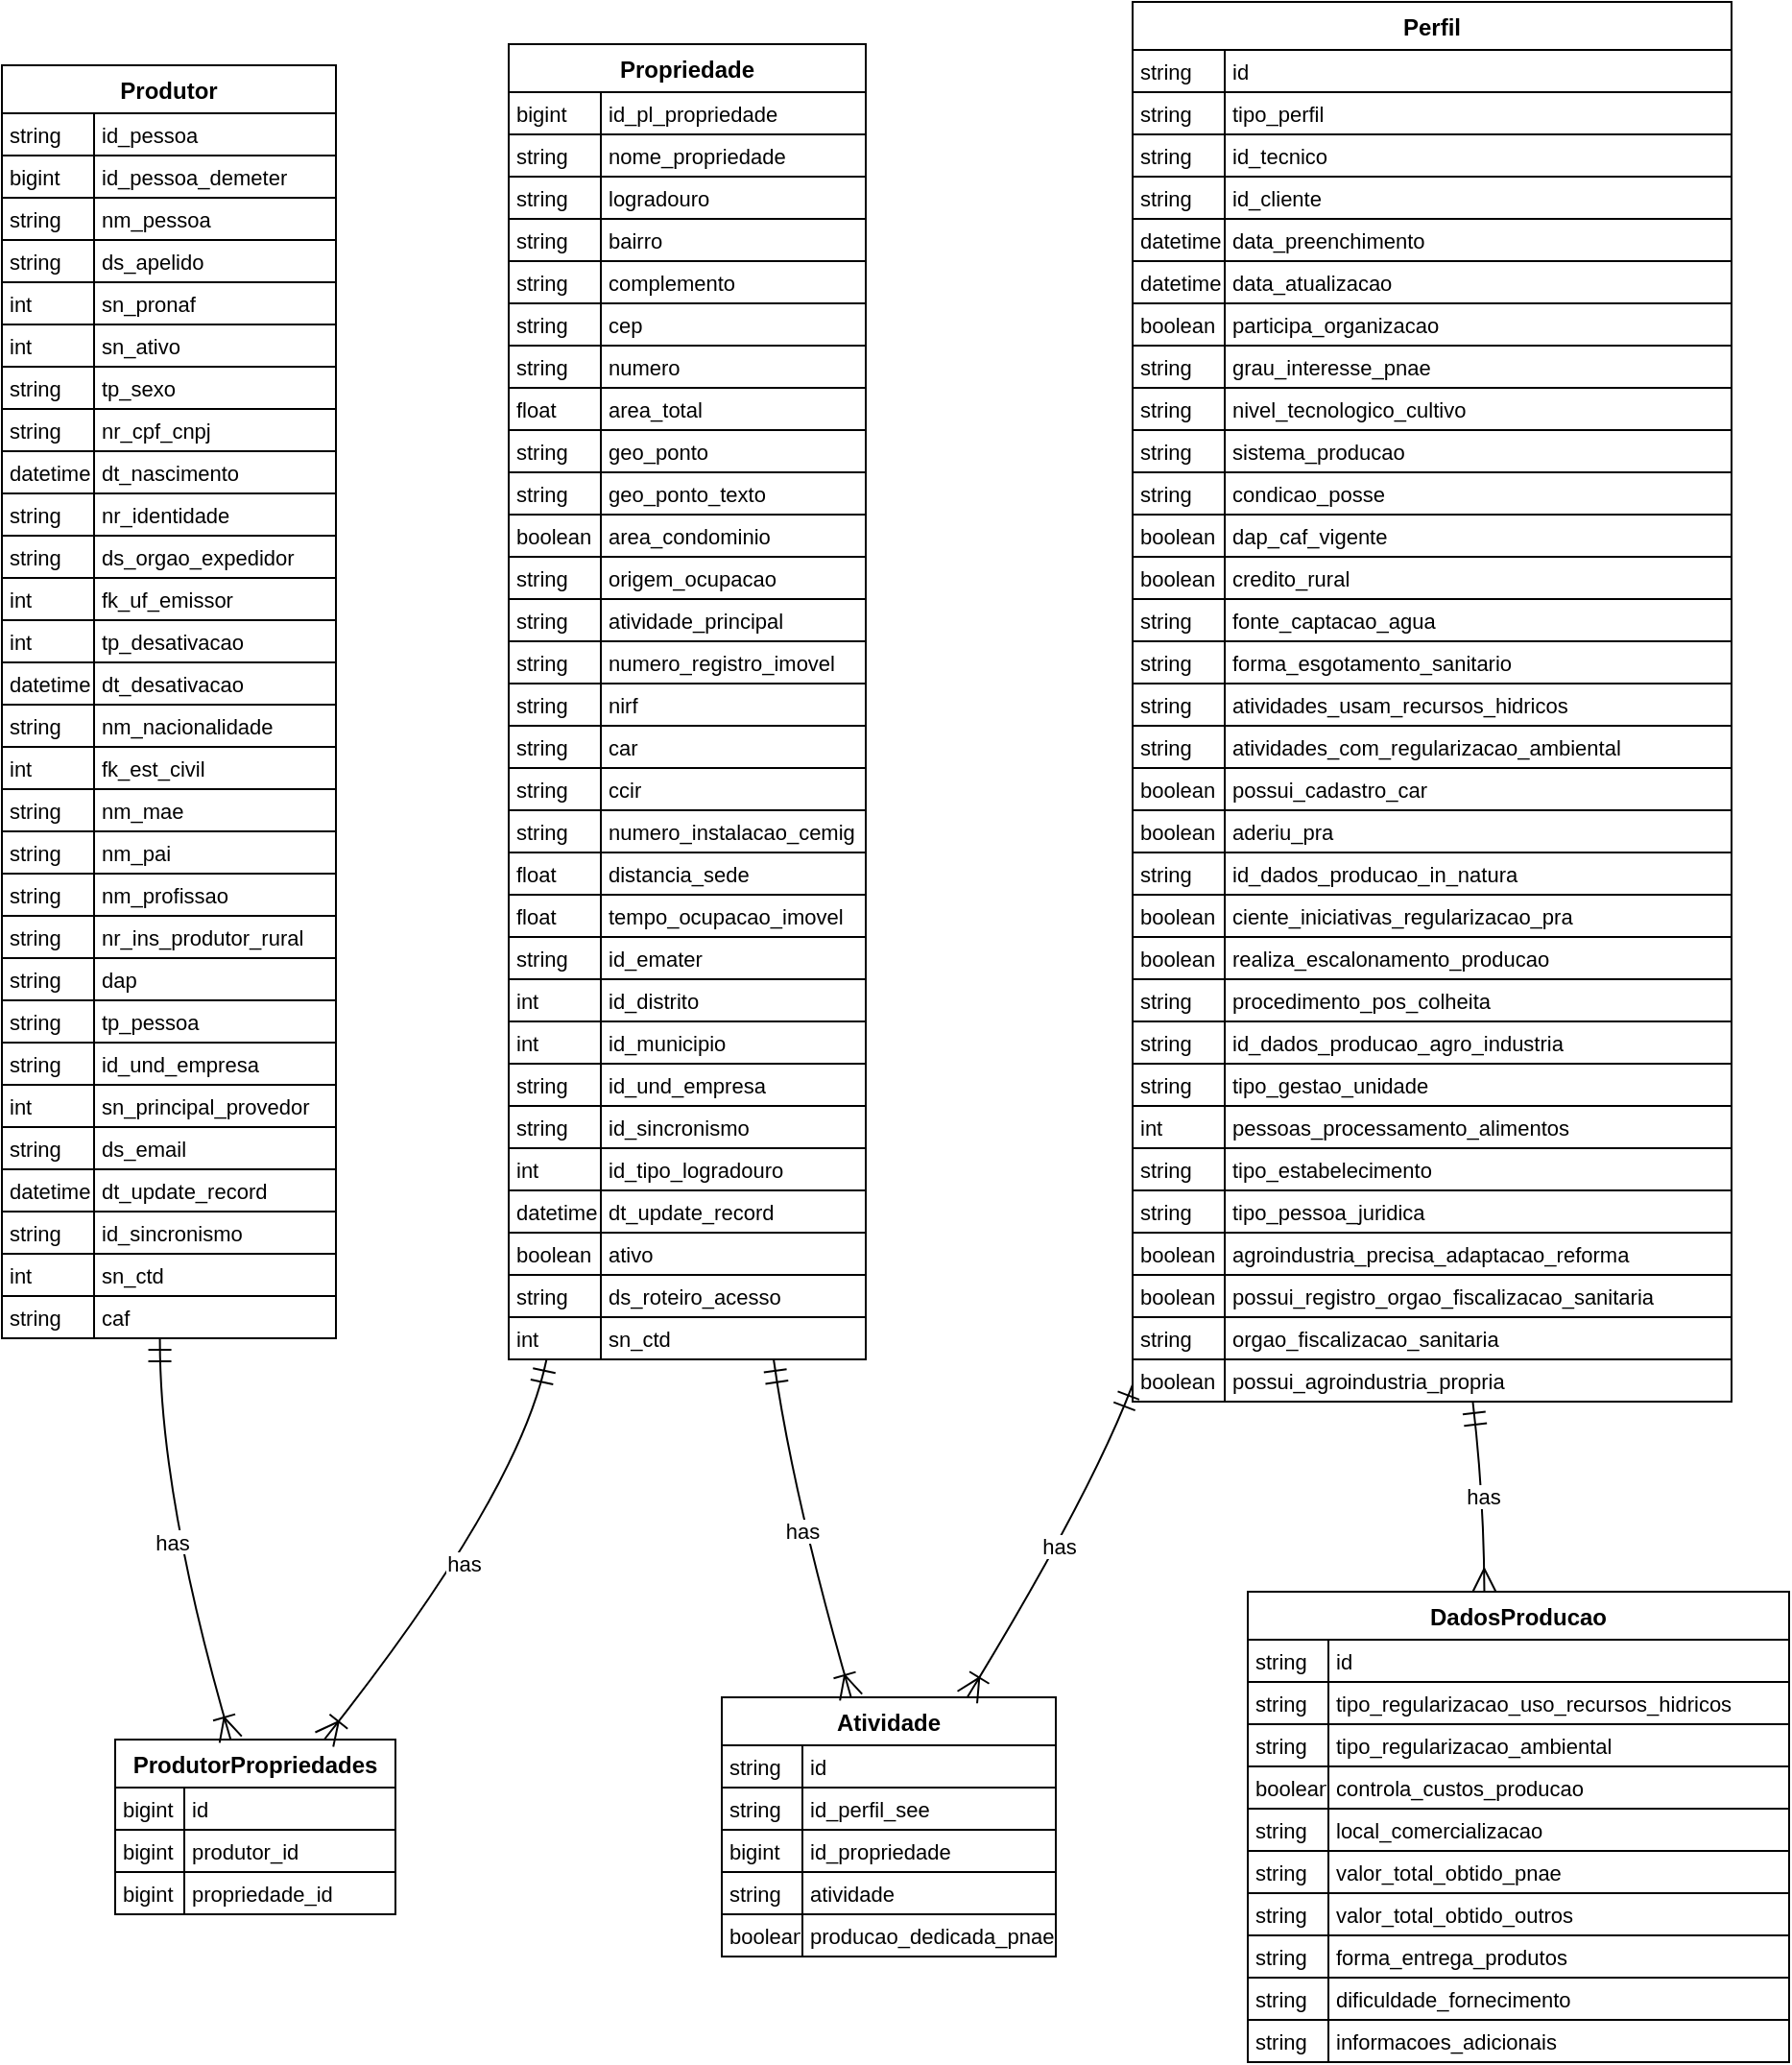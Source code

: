 <mxfile version="21.6.1" type="device">
  <diagram name="Page-1" id="lkXdocSlJOi6TLb3Y7wN">
    <mxGraphModel dx="1668" dy="965" grid="1" gridSize="10" guides="1" tooltips="1" connect="1" arrows="1" fold="1" page="1" pageScale="1" pageWidth="1169" pageHeight="827" math="0" shadow="0">
      <root>
        <mxCell id="0" />
        <mxCell id="1" parent="0" />
        <mxCell id="vNeIINF5kTcQfUYiP6Qm-1" value="Produtor" style="shape=table;startSize=25;container=1;collapsible=0;childLayout=tableLayout;fixedRows=1;rowLines=1;fontStyle=1;align=center;resizeLast=1;" vertex="1" parent="1">
          <mxGeometry x="119" y="163" width="174" height="663" as="geometry" />
        </mxCell>
        <mxCell id="vNeIINF5kTcQfUYiP6Qm-2" style="shape=tableRow;horizontal=0;startSize=0;swimlaneHead=0;swimlaneBody=0;fillColor=none;collapsible=0;dropTarget=0;points=[[0,0.5],[1,0.5]];portConstraint=eastwest;top=0;left=0;right=0;bottom=0;" vertex="1" parent="vNeIINF5kTcQfUYiP6Qm-1">
          <mxGeometry y="25" width="174" height="22" as="geometry" />
        </mxCell>
        <mxCell id="vNeIINF5kTcQfUYiP6Qm-3" value="string" style="shape=partialRectangle;connectable=0;fillColor=none;top=0;left=0;bottom=0;right=0;align=left;spacingLeft=2;overflow=hidden;fontSize=11;" vertex="1" parent="vNeIINF5kTcQfUYiP6Qm-2">
          <mxGeometry width="48" height="22" as="geometry">
            <mxRectangle width="48" height="22" as="alternateBounds" />
          </mxGeometry>
        </mxCell>
        <mxCell id="vNeIINF5kTcQfUYiP6Qm-4" value="id_pessoa" style="shape=partialRectangle;connectable=0;fillColor=none;top=0;left=0;bottom=0;right=0;align=left;spacingLeft=2;overflow=hidden;fontSize=11;" vertex="1" parent="vNeIINF5kTcQfUYiP6Qm-2">
          <mxGeometry x="48" width="126" height="22" as="geometry">
            <mxRectangle width="126" height="22" as="alternateBounds" />
          </mxGeometry>
        </mxCell>
        <mxCell id="vNeIINF5kTcQfUYiP6Qm-5" style="shape=tableRow;horizontal=0;startSize=0;swimlaneHead=0;swimlaneBody=0;fillColor=none;collapsible=0;dropTarget=0;points=[[0,0.5],[1,0.5]];portConstraint=eastwest;top=0;left=0;right=0;bottom=0;" vertex="1" parent="vNeIINF5kTcQfUYiP6Qm-1">
          <mxGeometry y="47" width="174" height="22" as="geometry" />
        </mxCell>
        <mxCell id="vNeIINF5kTcQfUYiP6Qm-6" value="bigint" style="shape=partialRectangle;connectable=0;fillColor=none;top=0;left=0;bottom=0;right=0;align=left;spacingLeft=2;overflow=hidden;fontSize=11;" vertex="1" parent="vNeIINF5kTcQfUYiP6Qm-5">
          <mxGeometry width="48" height="22" as="geometry">
            <mxRectangle width="48" height="22" as="alternateBounds" />
          </mxGeometry>
        </mxCell>
        <mxCell id="vNeIINF5kTcQfUYiP6Qm-7" value="id_pessoa_demeter" style="shape=partialRectangle;connectable=0;fillColor=none;top=0;left=0;bottom=0;right=0;align=left;spacingLeft=2;overflow=hidden;fontSize=11;" vertex="1" parent="vNeIINF5kTcQfUYiP6Qm-5">
          <mxGeometry x="48" width="126" height="22" as="geometry">
            <mxRectangle width="126" height="22" as="alternateBounds" />
          </mxGeometry>
        </mxCell>
        <mxCell id="vNeIINF5kTcQfUYiP6Qm-8" style="shape=tableRow;horizontal=0;startSize=0;swimlaneHead=0;swimlaneBody=0;fillColor=none;collapsible=0;dropTarget=0;points=[[0,0.5],[1,0.5]];portConstraint=eastwest;top=0;left=0;right=0;bottom=0;" vertex="1" parent="vNeIINF5kTcQfUYiP6Qm-1">
          <mxGeometry y="69" width="174" height="22" as="geometry" />
        </mxCell>
        <mxCell id="vNeIINF5kTcQfUYiP6Qm-9" value="string" style="shape=partialRectangle;connectable=0;fillColor=none;top=0;left=0;bottom=0;right=0;align=left;spacingLeft=2;overflow=hidden;fontSize=11;" vertex="1" parent="vNeIINF5kTcQfUYiP6Qm-8">
          <mxGeometry width="48" height="22" as="geometry">
            <mxRectangle width="48" height="22" as="alternateBounds" />
          </mxGeometry>
        </mxCell>
        <mxCell id="vNeIINF5kTcQfUYiP6Qm-10" value="nm_pessoa" style="shape=partialRectangle;connectable=0;fillColor=none;top=0;left=0;bottom=0;right=0;align=left;spacingLeft=2;overflow=hidden;fontSize=11;" vertex="1" parent="vNeIINF5kTcQfUYiP6Qm-8">
          <mxGeometry x="48" width="126" height="22" as="geometry">
            <mxRectangle width="126" height="22" as="alternateBounds" />
          </mxGeometry>
        </mxCell>
        <mxCell id="vNeIINF5kTcQfUYiP6Qm-11" style="shape=tableRow;horizontal=0;startSize=0;swimlaneHead=0;swimlaneBody=0;fillColor=none;collapsible=0;dropTarget=0;points=[[0,0.5],[1,0.5]];portConstraint=eastwest;top=0;left=0;right=0;bottom=0;" vertex="1" parent="vNeIINF5kTcQfUYiP6Qm-1">
          <mxGeometry y="91" width="174" height="22" as="geometry" />
        </mxCell>
        <mxCell id="vNeIINF5kTcQfUYiP6Qm-12" value="string" style="shape=partialRectangle;connectable=0;fillColor=none;top=0;left=0;bottom=0;right=0;align=left;spacingLeft=2;overflow=hidden;fontSize=11;" vertex="1" parent="vNeIINF5kTcQfUYiP6Qm-11">
          <mxGeometry width="48" height="22" as="geometry">
            <mxRectangle width="48" height="22" as="alternateBounds" />
          </mxGeometry>
        </mxCell>
        <mxCell id="vNeIINF5kTcQfUYiP6Qm-13" value="ds_apelido" style="shape=partialRectangle;connectable=0;fillColor=none;top=0;left=0;bottom=0;right=0;align=left;spacingLeft=2;overflow=hidden;fontSize=11;" vertex="1" parent="vNeIINF5kTcQfUYiP6Qm-11">
          <mxGeometry x="48" width="126" height="22" as="geometry">
            <mxRectangle width="126" height="22" as="alternateBounds" />
          </mxGeometry>
        </mxCell>
        <mxCell id="vNeIINF5kTcQfUYiP6Qm-14" style="shape=tableRow;horizontal=0;startSize=0;swimlaneHead=0;swimlaneBody=0;fillColor=none;collapsible=0;dropTarget=0;points=[[0,0.5],[1,0.5]];portConstraint=eastwest;top=0;left=0;right=0;bottom=0;" vertex="1" parent="vNeIINF5kTcQfUYiP6Qm-1">
          <mxGeometry y="113" width="174" height="22" as="geometry" />
        </mxCell>
        <mxCell id="vNeIINF5kTcQfUYiP6Qm-15" value="int" style="shape=partialRectangle;connectable=0;fillColor=none;top=0;left=0;bottom=0;right=0;align=left;spacingLeft=2;overflow=hidden;fontSize=11;" vertex="1" parent="vNeIINF5kTcQfUYiP6Qm-14">
          <mxGeometry width="48" height="22" as="geometry">
            <mxRectangle width="48" height="22" as="alternateBounds" />
          </mxGeometry>
        </mxCell>
        <mxCell id="vNeIINF5kTcQfUYiP6Qm-16" value="sn_pronaf" style="shape=partialRectangle;connectable=0;fillColor=none;top=0;left=0;bottom=0;right=0;align=left;spacingLeft=2;overflow=hidden;fontSize=11;" vertex="1" parent="vNeIINF5kTcQfUYiP6Qm-14">
          <mxGeometry x="48" width="126" height="22" as="geometry">
            <mxRectangle width="126" height="22" as="alternateBounds" />
          </mxGeometry>
        </mxCell>
        <mxCell id="vNeIINF5kTcQfUYiP6Qm-17" style="shape=tableRow;horizontal=0;startSize=0;swimlaneHead=0;swimlaneBody=0;fillColor=none;collapsible=0;dropTarget=0;points=[[0,0.5],[1,0.5]];portConstraint=eastwest;top=0;left=0;right=0;bottom=0;" vertex="1" parent="vNeIINF5kTcQfUYiP6Qm-1">
          <mxGeometry y="135" width="174" height="22" as="geometry" />
        </mxCell>
        <mxCell id="vNeIINF5kTcQfUYiP6Qm-18" value="int" style="shape=partialRectangle;connectable=0;fillColor=none;top=0;left=0;bottom=0;right=0;align=left;spacingLeft=2;overflow=hidden;fontSize=11;" vertex="1" parent="vNeIINF5kTcQfUYiP6Qm-17">
          <mxGeometry width="48" height="22" as="geometry">
            <mxRectangle width="48" height="22" as="alternateBounds" />
          </mxGeometry>
        </mxCell>
        <mxCell id="vNeIINF5kTcQfUYiP6Qm-19" value="sn_ativo" style="shape=partialRectangle;connectable=0;fillColor=none;top=0;left=0;bottom=0;right=0;align=left;spacingLeft=2;overflow=hidden;fontSize=11;" vertex="1" parent="vNeIINF5kTcQfUYiP6Qm-17">
          <mxGeometry x="48" width="126" height="22" as="geometry">
            <mxRectangle width="126" height="22" as="alternateBounds" />
          </mxGeometry>
        </mxCell>
        <mxCell id="vNeIINF5kTcQfUYiP6Qm-20" style="shape=tableRow;horizontal=0;startSize=0;swimlaneHead=0;swimlaneBody=0;fillColor=none;collapsible=0;dropTarget=0;points=[[0,0.5],[1,0.5]];portConstraint=eastwest;top=0;left=0;right=0;bottom=0;" vertex="1" parent="vNeIINF5kTcQfUYiP6Qm-1">
          <mxGeometry y="157" width="174" height="22" as="geometry" />
        </mxCell>
        <mxCell id="vNeIINF5kTcQfUYiP6Qm-21" value="string" style="shape=partialRectangle;connectable=0;fillColor=none;top=0;left=0;bottom=0;right=0;align=left;spacingLeft=2;overflow=hidden;fontSize=11;" vertex="1" parent="vNeIINF5kTcQfUYiP6Qm-20">
          <mxGeometry width="48" height="22" as="geometry">
            <mxRectangle width="48" height="22" as="alternateBounds" />
          </mxGeometry>
        </mxCell>
        <mxCell id="vNeIINF5kTcQfUYiP6Qm-22" value="tp_sexo" style="shape=partialRectangle;connectable=0;fillColor=none;top=0;left=0;bottom=0;right=0;align=left;spacingLeft=2;overflow=hidden;fontSize=11;" vertex="1" parent="vNeIINF5kTcQfUYiP6Qm-20">
          <mxGeometry x="48" width="126" height="22" as="geometry">
            <mxRectangle width="126" height="22" as="alternateBounds" />
          </mxGeometry>
        </mxCell>
        <mxCell id="vNeIINF5kTcQfUYiP6Qm-23" style="shape=tableRow;horizontal=0;startSize=0;swimlaneHead=0;swimlaneBody=0;fillColor=none;collapsible=0;dropTarget=0;points=[[0,0.5],[1,0.5]];portConstraint=eastwest;top=0;left=0;right=0;bottom=0;" vertex="1" parent="vNeIINF5kTcQfUYiP6Qm-1">
          <mxGeometry y="179" width="174" height="22" as="geometry" />
        </mxCell>
        <mxCell id="vNeIINF5kTcQfUYiP6Qm-24" value="string" style="shape=partialRectangle;connectable=0;fillColor=none;top=0;left=0;bottom=0;right=0;align=left;spacingLeft=2;overflow=hidden;fontSize=11;" vertex="1" parent="vNeIINF5kTcQfUYiP6Qm-23">
          <mxGeometry width="48" height="22" as="geometry">
            <mxRectangle width="48" height="22" as="alternateBounds" />
          </mxGeometry>
        </mxCell>
        <mxCell id="vNeIINF5kTcQfUYiP6Qm-25" value="nr_cpf_cnpj" style="shape=partialRectangle;connectable=0;fillColor=none;top=0;left=0;bottom=0;right=0;align=left;spacingLeft=2;overflow=hidden;fontSize=11;" vertex="1" parent="vNeIINF5kTcQfUYiP6Qm-23">
          <mxGeometry x="48" width="126" height="22" as="geometry">
            <mxRectangle width="126" height="22" as="alternateBounds" />
          </mxGeometry>
        </mxCell>
        <mxCell id="vNeIINF5kTcQfUYiP6Qm-26" style="shape=tableRow;horizontal=0;startSize=0;swimlaneHead=0;swimlaneBody=0;fillColor=none;collapsible=0;dropTarget=0;points=[[0,0.5],[1,0.5]];portConstraint=eastwest;top=0;left=0;right=0;bottom=0;" vertex="1" parent="vNeIINF5kTcQfUYiP6Qm-1">
          <mxGeometry y="201" width="174" height="22" as="geometry" />
        </mxCell>
        <mxCell id="vNeIINF5kTcQfUYiP6Qm-27" value="datetime" style="shape=partialRectangle;connectable=0;fillColor=none;top=0;left=0;bottom=0;right=0;align=left;spacingLeft=2;overflow=hidden;fontSize=11;" vertex="1" parent="vNeIINF5kTcQfUYiP6Qm-26">
          <mxGeometry width="48" height="22" as="geometry">
            <mxRectangle width="48" height="22" as="alternateBounds" />
          </mxGeometry>
        </mxCell>
        <mxCell id="vNeIINF5kTcQfUYiP6Qm-28" value="dt_nascimento" style="shape=partialRectangle;connectable=0;fillColor=none;top=0;left=0;bottom=0;right=0;align=left;spacingLeft=2;overflow=hidden;fontSize=11;" vertex="1" parent="vNeIINF5kTcQfUYiP6Qm-26">
          <mxGeometry x="48" width="126" height="22" as="geometry">
            <mxRectangle width="126" height="22" as="alternateBounds" />
          </mxGeometry>
        </mxCell>
        <mxCell id="vNeIINF5kTcQfUYiP6Qm-29" style="shape=tableRow;horizontal=0;startSize=0;swimlaneHead=0;swimlaneBody=0;fillColor=none;collapsible=0;dropTarget=0;points=[[0,0.5],[1,0.5]];portConstraint=eastwest;top=0;left=0;right=0;bottom=0;" vertex="1" parent="vNeIINF5kTcQfUYiP6Qm-1">
          <mxGeometry y="223" width="174" height="22" as="geometry" />
        </mxCell>
        <mxCell id="vNeIINF5kTcQfUYiP6Qm-30" value="string" style="shape=partialRectangle;connectable=0;fillColor=none;top=0;left=0;bottom=0;right=0;align=left;spacingLeft=2;overflow=hidden;fontSize=11;" vertex="1" parent="vNeIINF5kTcQfUYiP6Qm-29">
          <mxGeometry width="48" height="22" as="geometry">
            <mxRectangle width="48" height="22" as="alternateBounds" />
          </mxGeometry>
        </mxCell>
        <mxCell id="vNeIINF5kTcQfUYiP6Qm-31" value="nr_identidade" style="shape=partialRectangle;connectable=0;fillColor=none;top=0;left=0;bottom=0;right=0;align=left;spacingLeft=2;overflow=hidden;fontSize=11;" vertex="1" parent="vNeIINF5kTcQfUYiP6Qm-29">
          <mxGeometry x="48" width="126" height="22" as="geometry">
            <mxRectangle width="126" height="22" as="alternateBounds" />
          </mxGeometry>
        </mxCell>
        <mxCell id="vNeIINF5kTcQfUYiP6Qm-32" style="shape=tableRow;horizontal=0;startSize=0;swimlaneHead=0;swimlaneBody=0;fillColor=none;collapsible=0;dropTarget=0;points=[[0,0.5],[1,0.5]];portConstraint=eastwest;top=0;left=0;right=0;bottom=0;" vertex="1" parent="vNeIINF5kTcQfUYiP6Qm-1">
          <mxGeometry y="245" width="174" height="22" as="geometry" />
        </mxCell>
        <mxCell id="vNeIINF5kTcQfUYiP6Qm-33" value="string" style="shape=partialRectangle;connectable=0;fillColor=none;top=0;left=0;bottom=0;right=0;align=left;spacingLeft=2;overflow=hidden;fontSize=11;" vertex="1" parent="vNeIINF5kTcQfUYiP6Qm-32">
          <mxGeometry width="48" height="22" as="geometry">
            <mxRectangle width="48" height="22" as="alternateBounds" />
          </mxGeometry>
        </mxCell>
        <mxCell id="vNeIINF5kTcQfUYiP6Qm-34" value="ds_orgao_expedidor" style="shape=partialRectangle;connectable=0;fillColor=none;top=0;left=0;bottom=0;right=0;align=left;spacingLeft=2;overflow=hidden;fontSize=11;" vertex="1" parent="vNeIINF5kTcQfUYiP6Qm-32">
          <mxGeometry x="48" width="126" height="22" as="geometry">
            <mxRectangle width="126" height="22" as="alternateBounds" />
          </mxGeometry>
        </mxCell>
        <mxCell id="vNeIINF5kTcQfUYiP6Qm-35" style="shape=tableRow;horizontal=0;startSize=0;swimlaneHead=0;swimlaneBody=0;fillColor=none;collapsible=0;dropTarget=0;points=[[0,0.5],[1,0.5]];portConstraint=eastwest;top=0;left=0;right=0;bottom=0;" vertex="1" parent="vNeIINF5kTcQfUYiP6Qm-1">
          <mxGeometry y="267" width="174" height="22" as="geometry" />
        </mxCell>
        <mxCell id="vNeIINF5kTcQfUYiP6Qm-36" value="int" style="shape=partialRectangle;connectable=0;fillColor=none;top=0;left=0;bottom=0;right=0;align=left;spacingLeft=2;overflow=hidden;fontSize=11;" vertex="1" parent="vNeIINF5kTcQfUYiP6Qm-35">
          <mxGeometry width="48" height="22" as="geometry">
            <mxRectangle width="48" height="22" as="alternateBounds" />
          </mxGeometry>
        </mxCell>
        <mxCell id="vNeIINF5kTcQfUYiP6Qm-37" value="fk_uf_emissor" style="shape=partialRectangle;connectable=0;fillColor=none;top=0;left=0;bottom=0;right=0;align=left;spacingLeft=2;overflow=hidden;fontSize=11;" vertex="1" parent="vNeIINF5kTcQfUYiP6Qm-35">
          <mxGeometry x="48" width="126" height="22" as="geometry">
            <mxRectangle width="126" height="22" as="alternateBounds" />
          </mxGeometry>
        </mxCell>
        <mxCell id="vNeIINF5kTcQfUYiP6Qm-38" style="shape=tableRow;horizontal=0;startSize=0;swimlaneHead=0;swimlaneBody=0;fillColor=none;collapsible=0;dropTarget=0;points=[[0,0.5],[1,0.5]];portConstraint=eastwest;top=0;left=0;right=0;bottom=0;" vertex="1" parent="vNeIINF5kTcQfUYiP6Qm-1">
          <mxGeometry y="289" width="174" height="22" as="geometry" />
        </mxCell>
        <mxCell id="vNeIINF5kTcQfUYiP6Qm-39" value="int" style="shape=partialRectangle;connectable=0;fillColor=none;top=0;left=0;bottom=0;right=0;align=left;spacingLeft=2;overflow=hidden;fontSize=11;" vertex="1" parent="vNeIINF5kTcQfUYiP6Qm-38">
          <mxGeometry width="48" height="22" as="geometry">
            <mxRectangle width="48" height="22" as="alternateBounds" />
          </mxGeometry>
        </mxCell>
        <mxCell id="vNeIINF5kTcQfUYiP6Qm-40" value="tp_desativacao" style="shape=partialRectangle;connectable=0;fillColor=none;top=0;left=0;bottom=0;right=0;align=left;spacingLeft=2;overflow=hidden;fontSize=11;" vertex="1" parent="vNeIINF5kTcQfUYiP6Qm-38">
          <mxGeometry x="48" width="126" height="22" as="geometry">
            <mxRectangle width="126" height="22" as="alternateBounds" />
          </mxGeometry>
        </mxCell>
        <mxCell id="vNeIINF5kTcQfUYiP6Qm-41" style="shape=tableRow;horizontal=0;startSize=0;swimlaneHead=0;swimlaneBody=0;fillColor=none;collapsible=0;dropTarget=0;points=[[0,0.5],[1,0.5]];portConstraint=eastwest;top=0;left=0;right=0;bottom=0;" vertex="1" parent="vNeIINF5kTcQfUYiP6Qm-1">
          <mxGeometry y="311" width="174" height="22" as="geometry" />
        </mxCell>
        <mxCell id="vNeIINF5kTcQfUYiP6Qm-42" value="datetime" style="shape=partialRectangle;connectable=0;fillColor=none;top=0;left=0;bottom=0;right=0;align=left;spacingLeft=2;overflow=hidden;fontSize=11;" vertex="1" parent="vNeIINF5kTcQfUYiP6Qm-41">
          <mxGeometry width="48" height="22" as="geometry">
            <mxRectangle width="48" height="22" as="alternateBounds" />
          </mxGeometry>
        </mxCell>
        <mxCell id="vNeIINF5kTcQfUYiP6Qm-43" value="dt_desativacao" style="shape=partialRectangle;connectable=0;fillColor=none;top=0;left=0;bottom=0;right=0;align=left;spacingLeft=2;overflow=hidden;fontSize=11;" vertex="1" parent="vNeIINF5kTcQfUYiP6Qm-41">
          <mxGeometry x="48" width="126" height="22" as="geometry">
            <mxRectangle width="126" height="22" as="alternateBounds" />
          </mxGeometry>
        </mxCell>
        <mxCell id="vNeIINF5kTcQfUYiP6Qm-44" style="shape=tableRow;horizontal=0;startSize=0;swimlaneHead=0;swimlaneBody=0;fillColor=none;collapsible=0;dropTarget=0;points=[[0,0.5],[1,0.5]];portConstraint=eastwest;top=0;left=0;right=0;bottom=0;" vertex="1" parent="vNeIINF5kTcQfUYiP6Qm-1">
          <mxGeometry y="333" width="174" height="22" as="geometry" />
        </mxCell>
        <mxCell id="vNeIINF5kTcQfUYiP6Qm-45" value="string" style="shape=partialRectangle;connectable=0;fillColor=none;top=0;left=0;bottom=0;right=0;align=left;spacingLeft=2;overflow=hidden;fontSize=11;" vertex="1" parent="vNeIINF5kTcQfUYiP6Qm-44">
          <mxGeometry width="48" height="22" as="geometry">
            <mxRectangle width="48" height="22" as="alternateBounds" />
          </mxGeometry>
        </mxCell>
        <mxCell id="vNeIINF5kTcQfUYiP6Qm-46" value="nm_nacionalidade" style="shape=partialRectangle;connectable=0;fillColor=none;top=0;left=0;bottom=0;right=0;align=left;spacingLeft=2;overflow=hidden;fontSize=11;" vertex="1" parent="vNeIINF5kTcQfUYiP6Qm-44">
          <mxGeometry x="48" width="126" height="22" as="geometry">
            <mxRectangle width="126" height="22" as="alternateBounds" />
          </mxGeometry>
        </mxCell>
        <mxCell id="vNeIINF5kTcQfUYiP6Qm-47" style="shape=tableRow;horizontal=0;startSize=0;swimlaneHead=0;swimlaneBody=0;fillColor=none;collapsible=0;dropTarget=0;points=[[0,0.5],[1,0.5]];portConstraint=eastwest;top=0;left=0;right=0;bottom=0;" vertex="1" parent="vNeIINF5kTcQfUYiP6Qm-1">
          <mxGeometry y="355" width="174" height="22" as="geometry" />
        </mxCell>
        <mxCell id="vNeIINF5kTcQfUYiP6Qm-48" value="int" style="shape=partialRectangle;connectable=0;fillColor=none;top=0;left=0;bottom=0;right=0;align=left;spacingLeft=2;overflow=hidden;fontSize=11;" vertex="1" parent="vNeIINF5kTcQfUYiP6Qm-47">
          <mxGeometry width="48" height="22" as="geometry">
            <mxRectangle width="48" height="22" as="alternateBounds" />
          </mxGeometry>
        </mxCell>
        <mxCell id="vNeIINF5kTcQfUYiP6Qm-49" value="fk_est_civil" style="shape=partialRectangle;connectable=0;fillColor=none;top=0;left=0;bottom=0;right=0;align=left;spacingLeft=2;overflow=hidden;fontSize=11;" vertex="1" parent="vNeIINF5kTcQfUYiP6Qm-47">
          <mxGeometry x="48" width="126" height="22" as="geometry">
            <mxRectangle width="126" height="22" as="alternateBounds" />
          </mxGeometry>
        </mxCell>
        <mxCell id="vNeIINF5kTcQfUYiP6Qm-50" style="shape=tableRow;horizontal=0;startSize=0;swimlaneHead=0;swimlaneBody=0;fillColor=none;collapsible=0;dropTarget=0;points=[[0,0.5],[1,0.5]];portConstraint=eastwest;top=0;left=0;right=0;bottom=0;" vertex="1" parent="vNeIINF5kTcQfUYiP6Qm-1">
          <mxGeometry y="377" width="174" height="22" as="geometry" />
        </mxCell>
        <mxCell id="vNeIINF5kTcQfUYiP6Qm-51" value="string" style="shape=partialRectangle;connectable=0;fillColor=none;top=0;left=0;bottom=0;right=0;align=left;spacingLeft=2;overflow=hidden;fontSize=11;" vertex="1" parent="vNeIINF5kTcQfUYiP6Qm-50">
          <mxGeometry width="48" height="22" as="geometry">
            <mxRectangle width="48" height="22" as="alternateBounds" />
          </mxGeometry>
        </mxCell>
        <mxCell id="vNeIINF5kTcQfUYiP6Qm-52" value="nm_mae" style="shape=partialRectangle;connectable=0;fillColor=none;top=0;left=0;bottom=0;right=0;align=left;spacingLeft=2;overflow=hidden;fontSize=11;" vertex="1" parent="vNeIINF5kTcQfUYiP6Qm-50">
          <mxGeometry x="48" width="126" height="22" as="geometry">
            <mxRectangle width="126" height="22" as="alternateBounds" />
          </mxGeometry>
        </mxCell>
        <mxCell id="vNeIINF5kTcQfUYiP6Qm-53" style="shape=tableRow;horizontal=0;startSize=0;swimlaneHead=0;swimlaneBody=0;fillColor=none;collapsible=0;dropTarget=0;points=[[0,0.5],[1,0.5]];portConstraint=eastwest;top=0;left=0;right=0;bottom=0;" vertex="1" parent="vNeIINF5kTcQfUYiP6Qm-1">
          <mxGeometry y="399" width="174" height="22" as="geometry" />
        </mxCell>
        <mxCell id="vNeIINF5kTcQfUYiP6Qm-54" value="string" style="shape=partialRectangle;connectable=0;fillColor=none;top=0;left=0;bottom=0;right=0;align=left;spacingLeft=2;overflow=hidden;fontSize=11;" vertex="1" parent="vNeIINF5kTcQfUYiP6Qm-53">
          <mxGeometry width="48" height="22" as="geometry">
            <mxRectangle width="48" height="22" as="alternateBounds" />
          </mxGeometry>
        </mxCell>
        <mxCell id="vNeIINF5kTcQfUYiP6Qm-55" value="nm_pai" style="shape=partialRectangle;connectable=0;fillColor=none;top=0;left=0;bottom=0;right=0;align=left;spacingLeft=2;overflow=hidden;fontSize=11;" vertex="1" parent="vNeIINF5kTcQfUYiP6Qm-53">
          <mxGeometry x="48" width="126" height="22" as="geometry">
            <mxRectangle width="126" height="22" as="alternateBounds" />
          </mxGeometry>
        </mxCell>
        <mxCell id="vNeIINF5kTcQfUYiP6Qm-56" style="shape=tableRow;horizontal=0;startSize=0;swimlaneHead=0;swimlaneBody=0;fillColor=none;collapsible=0;dropTarget=0;points=[[0,0.5],[1,0.5]];portConstraint=eastwest;top=0;left=0;right=0;bottom=0;" vertex="1" parent="vNeIINF5kTcQfUYiP6Qm-1">
          <mxGeometry y="421" width="174" height="22" as="geometry" />
        </mxCell>
        <mxCell id="vNeIINF5kTcQfUYiP6Qm-57" value="string" style="shape=partialRectangle;connectable=0;fillColor=none;top=0;left=0;bottom=0;right=0;align=left;spacingLeft=2;overflow=hidden;fontSize=11;" vertex="1" parent="vNeIINF5kTcQfUYiP6Qm-56">
          <mxGeometry width="48" height="22" as="geometry">
            <mxRectangle width="48" height="22" as="alternateBounds" />
          </mxGeometry>
        </mxCell>
        <mxCell id="vNeIINF5kTcQfUYiP6Qm-58" value="nm_profissao" style="shape=partialRectangle;connectable=0;fillColor=none;top=0;left=0;bottom=0;right=0;align=left;spacingLeft=2;overflow=hidden;fontSize=11;" vertex="1" parent="vNeIINF5kTcQfUYiP6Qm-56">
          <mxGeometry x="48" width="126" height="22" as="geometry">
            <mxRectangle width="126" height="22" as="alternateBounds" />
          </mxGeometry>
        </mxCell>
        <mxCell id="vNeIINF5kTcQfUYiP6Qm-59" style="shape=tableRow;horizontal=0;startSize=0;swimlaneHead=0;swimlaneBody=0;fillColor=none;collapsible=0;dropTarget=0;points=[[0,0.5],[1,0.5]];portConstraint=eastwest;top=0;left=0;right=0;bottom=0;" vertex="1" parent="vNeIINF5kTcQfUYiP6Qm-1">
          <mxGeometry y="443" width="174" height="22" as="geometry" />
        </mxCell>
        <mxCell id="vNeIINF5kTcQfUYiP6Qm-60" value="string" style="shape=partialRectangle;connectable=0;fillColor=none;top=0;left=0;bottom=0;right=0;align=left;spacingLeft=2;overflow=hidden;fontSize=11;" vertex="1" parent="vNeIINF5kTcQfUYiP6Qm-59">
          <mxGeometry width="48" height="22" as="geometry">
            <mxRectangle width="48" height="22" as="alternateBounds" />
          </mxGeometry>
        </mxCell>
        <mxCell id="vNeIINF5kTcQfUYiP6Qm-61" value="nr_ins_produtor_rural" style="shape=partialRectangle;connectable=0;fillColor=none;top=0;left=0;bottom=0;right=0;align=left;spacingLeft=2;overflow=hidden;fontSize=11;" vertex="1" parent="vNeIINF5kTcQfUYiP6Qm-59">
          <mxGeometry x="48" width="126" height="22" as="geometry">
            <mxRectangle width="126" height="22" as="alternateBounds" />
          </mxGeometry>
        </mxCell>
        <mxCell id="vNeIINF5kTcQfUYiP6Qm-62" style="shape=tableRow;horizontal=0;startSize=0;swimlaneHead=0;swimlaneBody=0;fillColor=none;collapsible=0;dropTarget=0;points=[[0,0.5],[1,0.5]];portConstraint=eastwest;top=0;left=0;right=0;bottom=0;" vertex="1" parent="vNeIINF5kTcQfUYiP6Qm-1">
          <mxGeometry y="465" width="174" height="22" as="geometry" />
        </mxCell>
        <mxCell id="vNeIINF5kTcQfUYiP6Qm-63" value="string" style="shape=partialRectangle;connectable=0;fillColor=none;top=0;left=0;bottom=0;right=0;align=left;spacingLeft=2;overflow=hidden;fontSize=11;" vertex="1" parent="vNeIINF5kTcQfUYiP6Qm-62">
          <mxGeometry width="48" height="22" as="geometry">
            <mxRectangle width="48" height="22" as="alternateBounds" />
          </mxGeometry>
        </mxCell>
        <mxCell id="vNeIINF5kTcQfUYiP6Qm-64" value="dap" style="shape=partialRectangle;connectable=0;fillColor=none;top=0;left=0;bottom=0;right=0;align=left;spacingLeft=2;overflow=hidden;fontSize=11;" vertex="1" parent="vNeIINF5kTcQfUYiP6Qm-62">
          <mxGeometry x="48" width="126" height="22" as="geometry">
            <mxRectangle width="126" height="22" as="alternateBounds" />
          </mxGeometry>
        </mxCell>
        <mxCell id="vNeIINF5kTcQfUYiP6Qm-65" style="shape=tableRow;horizontal=0;startSize=0;swimlaneHead=0;swimlaneBody=0;fillColor=none;collapsible=0;dropTarget=0;points=[[0,0.5],[1,0.5]];portConstraint=eastwest;top=0;left=0;right=0;bottom=0;" vertex="1" parent="vNeIINF5kTcQfUYiP6Qm-1">
          <mxGeometry y="487" width="174" height="22" as="geometry" />
        </mxCell>
        <mxCell id="vNeIINF5kTcQfUYiP6Qm-66" value="string" style="shape=partialRectangle;connectable=0;fillColor=none;top=0;left=0;bottom=0;right=0;align=left;spacingLeft=2;overflow=hidden;fontSize=11;" vertex="1" parent="vNeIINF5kTcQfUYiP6Qm-65">
          <mxGeometry width="48" height="22" as="geometry">
            <mxRectangle width="48" height="22" as="alternateBounds" />
          </mxGeometry>
        </mxCell>
        <mxCell id="vNeIINF5kTcQfUYiP6Qm-67" value="tp_pessoa" style="shape=partialRectangle;connectable=0;fillColor=none;top=0;left=0;bottom=0;right=0;align=left;spacingLeft=2;overflow=hidden;fontSize=11;" vertex="1" parent="vNeIINF5kTcQfUYiP6Qm-65">
          <mxGeometry x="48" width="126" height="22" as="geometry">
            <mxRectangle width="126" height="22" as="alternateBounds" />
          </mxGeometry>
        </mxCell>
        <mxCell id="vNeIINF5kTcQfUYiP6Qm-68" style="shape=tableRow;horizontal=0;startSize=0;swimlaneHead=0;swimlaneBody=0;fillColor=none;collapsible=0;dropTarget=0;points=[[0,0.5],[1,0.5]];portConstraint=eastwest;top=0;left=0;right=0;bottom=0;" vertex="1" parent="vNeIINF5kTcQfUYiP6Qm-1">
          <mxGeometry y="509" width="174" height="22" as="geometry" />
        </mxCell>
        <mxCell id="vNeIINF5kTcQfUYiP6Qm-69" value="string" style="shape=partialRectangle;connectable=0;fillColor=none;top=0;left=0;bottom=0;right=0;align=left;spacingLeft=2;overflow=hidden;fontSize=11;" vertex="1" parent="vNeIINF5kTcQfUYiP6Qm-68">
          <mxGeometry width="48" height="22" as="geometry">
            <mxRectangle width="48" height="22" as="alternateBounds" />
          </mxGeometry>
        </mxCell>
        <mxCell id="vNeIINF5kTcQfUYiP6Qm-70" value="id_und_empresa" style="shape=partialRectangle;connectable=0;fillColor=none;top=0;left=0;bottom=0;right=0;align=left;spacingLeft=2;overflow=hidden;fontSize=11;" vertex="1" parent="vNeIINF5kTcQfUYiP6Qm-68">
          <mxGeometry x="48" width="126" height="22" as="geometry">
            <mxRectangle width="126" height="22" as="alternateBounds" />
          </mxGeometry>
        </mxCell>
        <mxCell id="vNeIINF5kTcQfUYiP6Qm-71" style="shape=tableRow;horizontal=0;startSize=0;swimlaneHead=0;swimlaneBody=0;fillColor=none;collapsible=0;dropTarget=0;points=[[0,0.5],[1,0.5]];portConstraint=eastwest;top=0;left=0;right=0;bottom=0;" vertex="1" parent="vNeIINF5kTcQfUYiP6Qm-1">
          <mxGeometry y="531" width="174" height="22" as="geometry" />
        </mxCell>
        <mxCell id="vNeIINF5kTcQfUYiP6Qm-72" value="int" style="shape=partialRectangle;connectable=0;fillColor=none;top=0;left=0;bottom=0;right=0;align=left;spacingLeft=2;overflow=hidden;fontSize=11;" vertex="1" parent="vNeIINF5kTcQfUYiP6Qm-71">
          <mxGeometry width="48" height="22" as="geometry">
            <mxRectangle width="48" height="22" as="alternateBounds" />
          </mxGeometry>
        </mxCell>
        <mxCell id="vNeIINF5kTcQfUYiP6Qm-73" value="sn_principal_provedor" style="shape=partialRectangle;connectable=0;fillColor=none;top=0;left=0;bottom=0;right=0;align=left;spacingLeft=2;overflow=hidden;fontSize=11;" vertex="1" parent="vNeIINF5kTcQfUYiP6Qm-71">
          <mxGeometry x="48" width="126" height="22" as="geometry">
            <mxRectangle width="126" height="22" as="alternateBounds" />
          </mxGeometry>
        </mxCell>
        <mxCell id="vNeIINF5kTcQfUYiP6Qm-74" style="shape=tableRow;horizontal=0;startSize=0;swimlaneHead=0;swimlaneBody=0;fillColor=none;collapsible=0;dropTarget=0;points=[[0,0.5],[1,0.5]];portConstraint=eastwest;top=0;left=0;right=0;bottom=0;" vertex="1" parent="vNeIINF5kTcQfUYiP6Qm-1">
          <mxGeometry y="553" width="174" height="22" as="geometry" />
        </mxCell>
        <mxCell id="vNeIINF5kTcQfUYiP6Qm-75" value="string" style="shape=partialRectangle;connectable=0;fillColor=none;top=0;left=0;bottom=0;right=0;align=left;spacingLeft=2;overflow=hidden;fontSize=11;" vertex="1" parent="vNeIINF5kTcQfUYiP6Qm-74">
          <mxGeometry width="48" height="22" as="geometry">
            <mxRectangle width="48" height="22" as="alternateBounds" />
          </mxGeometry>
        </mxCell>
        <mxCell id="vNeIINF5kTcQfUYiP6Qm-76" value="ds_email" style="shape=partialRectangle;connectable=0;fillColor=none;top=0;left=0;bottom=0;right=0;align=left;spacingLeft=2;overflow=hidden;fontSize=11;" vertex="1" parent="vNeIINF5kTcQfUYiP6Qm-74">
          <mxGeometry x="48" width="126" height="22" as="geometry">
            <mxRectangle width="126" height="22" as="alternateBounds" />
          </mxGeometry>
        </mxCell>
        <mxCell id="vNeIINF5kTcQfUYiP6Qm-77" style="shape=tableRow;horizontal=0;startSize=0;swimlaneHead=0;swimlaneBody=0;fillColor=none;collapsible=0;dropTarget=0;points=[[0,0.5],[1,0.5]];portConstraint=eastwest;top=0;left=0;right=0;bottom=0;" vertex="1" parent="vNeIINF5kTcQfUYiP6Qm-1">
          <mxGeometry y="575" width="174" height="22" as="geometry" />
        </mxCell>
        <mxCell id="vNeIINF5kTcQfUYiP6Qm-78" value="datetime" style="shape=partialRectangle;connectable=0;fillColor=none;top=0;left=0;bottom=0;right=0;align=left;spacingLeft=2;overflow=hidden;fontSize=11;" vertex="1" parent="vNeIINF5kTcQfUYiP6Qm-77">
          <mxGeometry width="48" height="22" as="geometry">
            <mxRectangle width="48" height="22" as="alternateBounds" />
          </mxGeometry>
        </mxCell>
        <mxCell id="vNeIINF5kTcQfUYiP6Qm-79" value="dt_update_record" style="shape=partialRectangle;connectable=0;fillColor=none;top=0;left=0;bottom=0;right=0;align=left;spacingLeft=2;overflow=hidden;fontSize=11;" vertex="1" parent="vNeIINF5kTcQfUYiP6Qm-77">
          <mxGeometry x="48" width="126" height="22" as="geometry">
            <mxRectangle width="126" height="22" as="alternateBounds" />
          </mxGeometry>
        </mxCell>
        <mxCell id="vNeIINF5kTcQfUYiP6Qm-80" style="shape=tableRow;horizontal=0;startSize=0;swimlaneHead=0;swimlaneBody=0;fillColor=none;collapsible=0;dropTarget=0;points=[[0,0.5],[1,0.5]];portConstraint=eastwest;top=0;left=0;right=0;bottom=0;" vertex="1" parent="vNeIINF5kTcQfUYiP6Qm-1">
          <mxGeometry y="597" width="174" height="22" as="geometry" />
        </mxCell>
        <mxCell id="vNeIINF5kTcQfUYiP6Qm-81" value="string" style="shape=partialRectangle;connectable=0;fillColor=none;top=0;left=0;bottom=0;right=0;align=left;spacingLeft=2;overflow=hidden;fontSize=11;" vertex="1" parent="vNeIINF5kTcQfUYiP6Qm-80">
          <mxGeometry width="48" height="22" as="geometry">
            <mxRectangle width="48" height="22" as="alternateBounds" />
          </mxGeometry>
        </mxCell>
        <mxCell id="vNeIINF5kTcQfUYiP6Qm-82" value="id_sincronismo" style="shape=partialRectangle;connectable=0;fillColor=none;top=0;left=0;bottom=0;right=0;align=left;spacingLeft=2;overflow=hidden;fontSize=11;" vertex="1" parent="vNeIINF5kTcQfUYiP6Qm-80">
          <mxGeometry x="48" width="126" height="22" as="geometry">
            <mxRectangle width="126" height="22" as="alternateBounds" />
          </mxGeometry>
        </mxCell>
        <mxCell id="vNeIINF5kTcQfUYiP6Qm-83" style="shape=tableRow;horizontal=0;startSize=0;swimlaneHead=0;swimlaneBody=0;fillColor=none;collapsible=0;dropTarget=0;points=[[0,0.5],[1,0.5]];portConstraint=eastwest;top=0;left=0;right=0;bottom=0;" vertex="1" parent="vNeIINF5kTcQfUYiP6Qm-1">
          <mxGeometry y="619" width="174" height="22" as="geometry" />
        </mxCell>
        <mxCell id="vNeIINF5kTcQfUYiP6Qm-84" value="int" style="shape=partialRectangle;connectable=0;fillColor=none;top=0;left=0;bottom=0;right=0;align=left;spacingLeft=2;overflow=hidden;fontSize=11;" vertex="1" parent="vNeIINF5kTcQfUYiP6Qm-83">
          <mxGeometry width="48" height="22" as="geometry">
            <mxRectangle width="48" height="22" as="alternateBounds" />
          </mxGeometry>
        </mxCell>
        <mxCell id="vNeIINF5kTcQfUYiP6Qm-85" value="sn_ctd" style="shape=partialRectangle;connectable=0;fillColor=none;top=0;left=0;bottom=0;right=0;align=left;spacingLeft=2;overflow=hidden;fontSize=11;" vertex="1" parent="vNeIINF5kTcQfUYiP6Qm-83">
          <mxGeometry x="48" width="126" height="22" as="geometry">
            <mxRectangle width="126" height="22" as="alternateBounds" />
          </mxGeometry>
        </mxCell>
        <mxCell id="vNeIINF5kTcQfUYiP6Qm-86" style="shape=tableRow;horizontal=0;startSize=0;swimlaneHead=0;swimlaneBody=0;fillColor=none;collapsible=0;dropTarget=0;points=[[0,0.5],[1,0.5]];portConstraint=eastwest;top=0;left=0;right=0;bottom=0;" vertex="1" parent="vNeIINF5kTcQfUYiP6Qm-1">
          <mxGeometry y="641" width="174" height="22" as="geometry" />
        </mxCell>
        <mxCell id="vNeIINF5kTcQfUYiP6Qm-87" value="string" style="shape=partialRectangle;connectable=0;fillColor=none;top=0;left=0;bottom=0;right=0;align=left;spacingLeft=2;overflow=hidden;fontSize=11;" vertex="1" parent="vNeIINF5kTcQfUYiP6Qm-86">
          <mxGeometry width="48" height="22" as="geometry">
            <mxRectangle width="48" height="22" as="alternateBounds" />
          </mxGeometry>
        </mxCell>
        <mxCell id="vNeIINF5kTcQfUYiP6Qm-88" value="caf" style="shape=partialRectangle;connectable=0;fillColor=none;top=0;left=0;bottom=0;right=0;align=left;spacingLeft=2;overflow=hidden;fontSize=11;" vertex="1" parent="vNeIINF5kTcQfUYiP6Qm-86">
          <mxGeometry x="48" width="126" height="22" as="geometry">
            <mxRectangle width="126" height="22" as="alternateBounds" />
          </mxGeometry>
        </mxCell>
        <mxCell id="vNeIINF5kTcQfUYiP6Qm-89" value="ProdutorPropriedades" style="shape=table;startSize=25;container=1;collapsible=0;childLayout=tableLayout;fixedRows=1;rowLines=1;fontStyle=1;align=center;resizeLast=1;" vertex="1" parent="1">
          <mxGeometry x="178" y="1035" width="146" height="91" as="geometry" />
        </mxCell>
        <mxCell id="vNeIINF5kTcQfUYiP6Qm-90" style="shape=tableRow;horizontal=0;startSize=0;swimlaneHead=0;swimlaneBody=0;fillColor=none;collapsible=0;dropTarget=0;points=[[0,0.5],[1,0.5]];portConstraint=eastwest;top=0;left=0;right=0;bottom=0;" vertex="1" parent="vNeIINF5kTcQfUYiP6Qm-89">
          <mxGeometry y="25" width="146" height="22" as="geometry" />
        </mxCell>
        <mxCell id="vNeIINF5kTcQfUYiP6Qm-91" value="bigint" style="shape=partialRectangle;connectable=0;fillColor=none;top=0;left=0;bottom=0;right=0;align=left;spacingLeft=2;overflow=hidden;fontSize=11;" vertex="1" parent="vNeIINF5kTcQfUYiP6Qm-90">
          <mxGeometry width="36" height="22" as="geometry">
            <mxRectangle width="36" height="22" as="alternateBounds" />
          </mxGeometry>
        </mxCell>
        <mxCell id="vNeIINF5kTcQfUYiP6Qm-92" value="id" style="shape=partialRectangle;connectable=0;fillColor=none;top=0;left=0;bottom=0;right=0;align=left;spacingLeft=2;overflow=hidden;fontSize=11;" vertex="1" parent="vNeIINF5kTcQfUYiP6Qm-90">
          <mxGeometry x="36" width="110" height="22" as="geometry">
            <mxRectangle width="110" height="22" as="alternateBounds" />
          </mxGeometry>
        </mxCell>
        <mxCell id="vNeIINF5kTcQfUYiP6Qm-93" style="shape=tableRow;horizontal=0;startSize=0;swimlaneHead=0;swimlaneBody=0;fillColor=none;collapsible=0;dropTarget=0;points=[[0,0.5],[1,0.5]];portConstraint=eastwest;top=0;left=0;right=0;bottom=0;" vertex="1" parent="vNeIINF5kTcQfUYiP6Qm-89">
          <mxGeometry y="47" width="146" height="22" as="geometry" />
        </mxCell>
        <mxCell id="vNeIINF5kTcQfUYiP6Qm-94" value="bigint" style="shape=partialRectangle;connectable=0;fillColor=none;top=0;left=0;bottom=0;right=0;align=left;spacingLeft=2;overflow=hidden;fontSize=11;" vertex="1" parent="vNeIINF5kTcQfUYiP6Qm-93">
          <mxGeometry width="36" height="22" as="geometry">
            <mxRectangle width="36" height="22" as="alternateBounds" />
          </mxGeometry>
        </mxCell>
        <mxCell id="vNeIINF5kTcQfUYiP6Qm-95" value="produtor_id" style="shape=partialRectangle;connectable=0;fillColor=none;top=0;left=0;bottom=0;right=0;align=left;spacingLeft=2;overflow=hidden;fontSize=11;" vertex="1" parent="vNeIINF5kTcQfUYiP6Qm-93">
          <mxGeometry x="36" width="110" height="22" as="geometry">
            <mxRectangle width="110" height="22" as="alternateBounds" />
          </mxGeometry>
        </mxCell>
        <mxCell id="vNeIINF5kTcQfUYiP6Qm-96" style="shape=tableRow;horizontal=0;startSize=0;swimlaneHead=0;swimlaneBody=0;fillColor=none;collapsible=0;dropTarget=0;points=[[0,0.5],[1,0.5]];portConstraint=eastwest;top=0;left=0;right=0;bottom=0;" vertex="1" parent="vNeIINF5kTcQfUYiP6Qm-89">
          <mxGeometry y="69" width="146" height="22" as="geometry" />
        </mxCell>
        <mxCell id="vNeIINF5kTcQfUYiP6Qm-97" value="bigint" style="shape=partialRectangle;connectable=0;fillColor=none;top=0;left=0;bottom=0;right=0;align=left;spacingLeft=2;overflow=hidden;fontSize=11;" vertex="1" parent="vNeIINF5kTcQfUYiP6Qm-96">
          <mxGeometry width="36" height="22" as="geometry">
            <mxRectangle width="36" height="22" as="alternateBounds" />
          </mxGeometry>
        </mxCell>
        <mxCell id="vNeIINF5kTcQfUYiP6Qm-98" value="propriedade_id" style="shape=partialRectangle;connectable=0;fillColor=none;top=0;left=0;bottom=0;right=0;align=left;spacingLeft=2;overflow=hidden;fontSize=11;" vertex="1" parent="vNeIINF5kTcQfUYiP6Qm-96">
          <mxGeometry x="36" width="110" height="22" as="geometry">
            <mxRectangle width="110" height="22" as="alternateBounds" />
          </mxGeometry>
        </mxCell>
        <mxCell id="vNeIINF5kTcQfUYiP6Qm-99" value="Propriedade" style="shape=table;startSize=25;container=1;collapsible=0;childLayout=tableLayout;fixedRows=1;rowLines=1;fontStyle=1;align=center;resizeLast=1;" vertex="1" parent="1">
          <mxGeometry x="383" y="152" width="186" height="685" as="geometry" />
        </mxCell>
        <mxCell id="vNeIINF5kTcQfUYiP6Qm-100" style="shape=tableRow;horizontal=0;startSize=0;swimlaneHead=0;swimlaneBody=0;fillColor=none;collapsible=0;dropTarget=0;points=[[0,0.5],[1,0.5]];portConstraint=eastwest;top=0;left=0;right=0;bottom=0;" vertex="1" parent="vNeIINF5kTcQfUYiP6Qm-99">
          <mxGeometry y="25" width="186" height="22" as="geometry" />
        </mxCell>
        <mxCell id="vNeIINF5kTcQfUYiP6Qm-101" value="bigint" style="shape=partialRectangle;connectable=0;fillColor=none;top=0;left=0;bottom=0;right=0;align=left;spacingLeft=2;overflow=hidden;fontSize=11;" vertex="1" parent="vNeIINF5kTcQfUYiP6Qm-100">
          <mxGeometry width="48" height="22" as="geometry">
            <mxRectangle width="48" height="22" as="alternateBounds" />
          </mxGeometry>
        </mxCell>
        <mxCell id="vNeIINF5kTcQfUYiP6Qm-102" value="id_pl_propriedade" style="shape=partialRectangle;connectable=0;fillColor=none;top=0;left=0;bottom=0;right=0;align=left;spacingLeft=2;overflow=hidden;fontSize=11;" vertex="1" parent="vNeIINF5kTcQfUYiP6Qm-100">
          <mxGeometry x="48" width="138" height="22" as="geometry">
            <mxRectangle width="138" height="22" as="alternateBounds" />
          </mxGeometry>
        </mxCell>
        <mxCell id="vNeIINF5kTcQfUYiP6Qm-103" style="shape=tableRow;horizontal=0;startSize=0;swimlaneHead=0;swimlaneBody=0;fillColor=none;collapsible=0;dropTarget=0;points=[[0,0.5],[1,0.5]];portConstraint=eastwest;top=0;left=0;right=0;bottom=0;" vertex="1" parent="vNeIINF5kTcQfUYiP6Qm-99">
          <mxGeometry y="47" width="186" height="22" as="geometry" />
        </mxCell>
        <mxCell id="vNeIINF5kTcQfUYiP6Qm-104" value="string" style="shape=partialRectangle;connectable=0;fillColor=none;top=0;left=0;bottom=0;right=0;align=left;spacingLeft=2;overflow=hidden;fontSize=11;" vertex="1" parent="vNeIINF5kTcQfUYiP6Qm-103">
          <mxGeometry width="48" height="22" as="geometry">
            <mxRectangle width="48" height="22" as="alternateBounds" />
          </mxGeometry>
        </mxCell>
        <mxCell id="vNeIINF5kTcQfUYiP6Qm-105" value="nome_propriedade" style="shape=partialRectangle;connectable=0;fillColor=none;top=0;left=0;bottom=0;right=0;align=left;spacingLeft=2;overflow=hidden;fontSize=11;" vertex="1" parent="vNeIINF5kTcQfUYiP6Qm-103">
          <mxGeometry x="48" width="138" height="22" as="geometry">
            <mxRectangle width="138" height="22" as="alternateBounds" />
          </mxGeometry>
        </mxCell>
        <mxCell id="vNeIINF5kTcQfUYiP6Qm-106" style="shape=tableRow;horizontal=0;startSize=0;swimlaneHead=0;swimlaneBody=0;fillColor=none;collapsible=0;dropTarget=0;points=[[0,0.5],[1,0.5]];portConstraint=eastwest;top=0;left=0;right=0;bottom=0;" vertex="1" parent="vNeIINF5kTcQfUYiP6Qm-99">
          <mxGeometry y="69" width="186" height="22" as="geometry" />
        </mxCell>
        <mxCell id="vNeIINF5kTcQfUYiP6Qm-107" value="string" style="shape=partialRectangle;connectable=0;fillColor=none;top=0;left=0;bottom=0;right=0;align=left;spacingLeft=2;overflow=hidden;fontSize=11;" vertex="1" parent="vNeIINF5kTcQfUYiP6Qm-106">
          <mxGeometry width="48" height="22" as="geometry">
            <mxRectangle width="48" height="22" as="alternateBounds" />
          </mxGeometry>
        </mxCell>
        <mxCell id="vNeIINF5kTcQfUYiP6Qm-108" value="logradouro" style="shape=partialRectangle;connectable=0;fillColor=none;top=0;left=0;bottom=0;right=0;align=left;spacingLeft=2;overflow=hidden;fontSize=11;" vertex="1" parent="vNeIINF5kTcQfUYiP6Qm-106">
          <mxGeometry x="48" width="138" height="22" as="geometry">
            <mxRectangle width="138" height="22" as="alternateBounds" />
          </mxGeometry>
        </mxCell>
        <mxCell id="vNeIINF5kTcQfUYiP6Qm-109" style="shape=tableRow;horizontal=0;startSize=0;swimlaneHead=0;swimlaneBody=0;fillColor=none;collapsible=0;dropTarget=0;points=[[0,0.5],[1,0.5]];portConstraint=eastwest;top=0;left=0;right=0;bottom=0;" vertex="1" parent="vNeIINF5kTcQfUYiP6Qm-99">
          <mxGeometry y="91" width="186" height="22" as="geometry" />
        </mxCell>
        <mxCell id="vNeIINF5kTcQfUYiP6Qm-110" value="string" style="shape=partialRectangle;connectable=0;fillColor=none;top=0;left=0;bottom=0;right=0;align=left;spacingLeft=2;overflow=hidden;fontSize=11;" vertex="1" parent="vNeIINF5kTcQfUYiP6Qm-109">
          <mxGeometry width="48" height="22" as="geometry">
            <mxRectangle width="48" height="22" as="alternateBounds" />
          </mxGeometry>
        </mxCell>
        <mxCell id="vNeIINF5kTcQfUYiP6Qm-111" value="bairro" style="shape=partialRectangle;connectable=0;fillColor=none;top=0;left=0;bottom=0;right=0;align=left;spacingLeft=2;overflow=hidden;fontSize=11;" vertex="1" parent="vNeIINF5kTcQfUYiP6Qm-109">
          <mxGeometry x="48" width="138" height="22" as="geometry">
            <mxRectangle width="138" height="22" as="alternateBounds" />
          </mxGeometry>
        </mxCell>
        <mxCell id="vNeIINF5kTcQfUYiP6Qm-112" style="shape=tableRow;horizontal=0;startSize=0;swimlaneHead=0;swimlaneBody=0;fillColor=none;collapsible=0;dropTarget=0;points=[[0,0.5],[1,0.5]];portConstraint=eastwest;top=0;left=0;right=0;bottom=0;" vertex="1" parent="vNeIINF5kTcQfUYiP6Qm-99">
          <mxGeometry y="113" width="186" height="22" as="geometry" />
        </mxCell>
        <mxCell id="vNeIINF5kTcQfUYiP6Qm-113" value="string" style="shape=partialRectangle;connectable=0;fillColor=none;top=0;left=0;bottom=0;right=0;align=left;spacingLeft=2;overflow=hidden;fontSize=11;" vertex="1" parent="vNeIINF5kTcQfUYiP6Qm-112">
          <mxGeometry width="48" height="22" as="geometry">
            <mxRectangle width="48" height="22" as="alternateBounds" />
          </mxGeometry>
        </mxCell>
        <mxCell id="vNeIINF5kTcQfUYiP6Qm-114" value="complemento" style="shape=partialRectangle;connectable=0;fillColor=none;top=0;left=0;bottom=0;right=0;align=left;spacingLeft=2;overflow=hidden;fontSize=11;" vertex="1" parent="vNeIINF5kTcQfUYiP6Qm-112">
          <mxGeometry x="48" width="138" height="22" as="geometry">
            <mxRectangle width="138" height="22" as="alternateBounds" />
          </mxGeometry>
        </mxCell>
        <mxCell id="vNeIINF5kTcQfUYiP6Qm-115" style="shape=tableRow;horizontal=0;startSize=0;swimlaneHead=0;swimlaneBody=0;fillColor=none;collapsible=0;dropTarget=0;points=[[0,0.5],[1,0.5]];portConstraint=eastwest;top=0;left=0;right=0;bottom=0;" vertex="1" parent="vNeIINF5kTcQfUYiP6Qm-99">
          <mxGeometry y="135" width="186" height="22" as="geometry" />
        </mxCell>
        <mxCell id="vNeIINF5kTcQfUYiP6Qm-116" value="string" style="shape=partialRectangle;connectable=0;fillColor=none;top=0;left=0;bottom=0;right=0;align=left;spacingLeft=2;overflow=hidden;fontSize=11;" vertex="1" parent="vNeIINF5kTcQfUYiP6Qm-115">
          <mxGeometry width="48" height="22" as="geometry">
            <mxRectangle width="48" height="22" as="alternateBounds" />
          </mxGeometry>
        </mxCell>
        <mxCell id="vNeIINF5kTcQfUYiP6Qm-117" value="cep" style="shape=partialRectangle;connectable=0;fillColor=none;top=0;left=0;bottom=0;right=0;align=left;spacingLeft=2;overflow=hidden;fontSize=11;" vertex="1" parent="vNeIINF5kTcQfUYiP6Qm-115">
          <mxGeometry x="48" width="138" height="22" as="geometry">
            <mxRectangle width="138" height="22" as="alternateBounds" />
          </mxGeometry>
        </mxCell>
        <mxCell id="vNeIINF5kTcQfUYiP6Qm-118" style="shape=tableRow;horizontal=0;startSize=0;swimlaneHead=0;swimlaneBody=0;fillColor=none;collapsible=0;dropTarget=0;points=[[0,0.5],[1,0.5]];portConstraint=eastwest;top=0;left=0;right=0;bottom=0;" vertex="1" parent="vNeIINF5kTcQfUYiP6Qm-99">
          <mxGeometry y="157" width="186" height="22" as="geometry" />
        </mxCell>
        <mxCell id="vNeIINF5kTcQfUYiP6Qm-119" value="string" style="shape=partialRectangle;connectable=0;fillColor=none;top=0;left=0;bottom=0;right=0;align=left;spacingLeft=2;overflow=hidden;fontSize=11;" vertex="1" parent="vNeIINF5kTcQfUYiP6Qm-118">
          <mxGeometry width="48" height="22" as="geometry">
            <mxRectangle width="48" height="22" as="alternateBounds" />
          </mxGeometry>
        </mxCell>
        <mxCell id="vNeIINF5kTcQfUYiP6Qm-120" value="numero" style="shape=partialRectangle;connectable=0;fillColor=none;top=0;left=0;bottom=0;right=0;align=left;spacingLeft=2;overflow=hidden;fontSize=11;" vertex="1" parent="vNeIINF5kTcQfUYiP6Qm-118">
          <mxGeometry x="48" width="138" height="22" as="geometry">
            <mxRectangle width="138" height="22" as="alternateBounds" />
          </mxGeometry>
        </mxCell>
        <mxCell id="vNeIINF5kTcQfUYiP6Qm-121" style="shape=tableRow;horizontal=0;startSize=0;swimlaneHead=0;swimlaneBody=0;fillColor=none;collapsible=0;dropTarget=0;points=[[0,0.5],[1,0.5]];portConstraint=eastwest;top=0;left=0;right=0;bottom=0;" vertex="1" parent="vNeIINF5kTcQfUYiP6Qm-99">
          <mxGeometry y="179" width="186" height="22" as="geometry" />
        </mxCell>
        <mxCell id="vNeIINF5kTcQfUYiP6Qm-122" value="float" style="shape=partialRectangle;connectable=0;fillColor=none;top=0;left=0;bottom=0;right=0;align=left;spacingLeft=2;overflow=hidden;fontSize=11;" vertex="1" parent="vNeIINF5kTcQfUYiP6Qm-121">
          <mxGeometry width="48" height="22" as="geometry">
            <mxRectangle width="48" height="22" as="alternateBounds" />
          </mxGeometry>
        </mxCell>
        <mxCell id="vNeIINF5kTcQfUYiP6Qm-123" value="area_total" style="shape=partialRectangle;connectable=0;fillColor=none;top=0;left=0;bottom=0;right=0;align=left;spacingLeft=2;overflow=hidden;fontSize=11;" vertex="1" parent="vNeIINF5kTcQfUYiP6Qm-121">
          <mxGeometry x="48" width="138" height="22" as="geometry">
            <mxRectangle width="138" height="22" as="alternateBounds" />
          </mxGeometry>
        </mxCell>
        <mxCell id="vNeIINF5kTcQfUYiP6Qm-124" style="shape=tableRow;horizontal=0;startSize=0;swimlaneHead=0;swimlaneBody=0;fillColor=none;collapsible=0;dropTarget=0;points=[[0,0.5],[1,0.5]];portConstraint=eastwest;top=0;left=0;right=0;bottom=0;" vertex="1" parent="vNeIINF5kTcQfUYiP6Qm-99">
          <mxGeometry y="201" width="186" height="22" as="geometry" />
        </mxCell>
        <mxCell id="vNeIINF5kTcQfUYiP6Qm-125" value="string" style="shape=partialRectangle;connectable=0;fillColor=none;top=0;left=0;bottom=0;right=0;align=left;spacingLeft=2;overflow=hidden;fontSize=11;" vertex="1" parent="vNeIINF5kTcQfUYiP6Qm-124">
          <mxGeometry width="48" height="22" as="geometry">
            <mxRectangle width="48" height="22" as="alternateBounds" />
          </mxGeometry>
        </mxCell>
        <mxCell id="vNeIINF5kTcQfUYiP6Qm-126" value="geo_ponto" style="shape=partialRectangle;connectable=0;fillColor=none;top=0;left=0;bottom=0;right=0;align=left;spacingLeft=2;overflow=hidden;fontSize=11;" vertex="1" parent="vNeIINF5kTcQfUYiP6Qm-124">
          <mxGeometry x="48" width="138" height="22" as="geometry">
            <mxRectangle width="138" height="22" as="alternateBounds" />
          </mxGeometry>
        </mxCell>
        <mxCell id="vNeIINF5kTcQfUYiP6Qm-127" style="shape=tableRow;horizontal=0;startSize=0;swimlaneHead=0;swimlaneBody=0;fillColor=none;collapsible=0;dropTarget=0;points=[[0,0.5],[1,0.5]];portConstraint=eastwest;top=0;left=0;right=0;bottom=0;" vertex="1" parent="vNeIINF5kTcQfUYiP6Qm-99">
          <mxGeometry y="223" width="186" height="22" as="geometry" />
        </mxCell>
        <mxCell id="vNeIINF5kTcQfUYiP6Qm-128" value="string" style="shape=partialRectangle;connectable=0;fillColor=none;top=0;left=0;bottom=0;right=0;align=left;spacingLeft=2;overflow=hidden;fontSize=11;" vertex="1" parent="vNeIINF5kTcQfUYiP6Qm-127">
          <mxGeometry width="48" height="22" as="geometry">
            <mxRectangle width="48" height="22" as="alternateBounds" />
          </mxGeometry>
        </mxCell>
        <mxCell id="vNeIINF5kTcQfUYiP6Qm-129" value="geo_ponto_texto" style="shape=partialRectangle;connectable=0;fillColor=none;top=0;left=0;bottom=0;right=0;align=left;spacingLeft=2;overflow=hidden;fontSize=11;" vertex="1" parent="vNeIINF5kTcQfUYiP6Qm-127">
          <mxGeometry x="48" width="138" height="22" as="geometry">
            <mxRectangle width="138" height="22" as="alternateBounds" />
          </mxGeometry>
        </mxCell>
        <mxCell id="vNeIINF5kTcQfUYiP6Qm-130" style="shape=tableRow;horizontal=0;startSize=0;swimlaneHead=0;swimlaneBody=0;fillColor=none;collapsible=0;dropTarget=0;points=[[0,0.5],[1,0.5]];portConstraint=eastwest;top=0;left=0;right=0;bottom=0;" vertex="1" parent="vNeIINF5kTcQfUYiP6Qm-99">
          <mxGeometry y="245" width="186" height="22" as="geometry" />
        </mxCell>
        <mxCell id="vNeIINF5kTcQfUYiP6Qm-131" value="boolean" style="shape=partialRectangle;connectable=0;fillColor=none;top=0;left=0;bottom=0;right=0;align=left;spacingLeft=2;overflow=hidden;fontSize=11;" vertex="1" parent="vNeIINF5kTcQfUYiP6Qm-130">
          <mxGeometry width="48" height="22" as="geometry">
            <mxRectangle width="48" height="22" as="alternateBounds" />
          </mxGeometry>
        </mxCell>
        <mxCell id="vNeIINF5kTcQfUYiP6Qm-132" value="area_condominio" style="shape=partialRectangle;connectable=0;fillColor=none;top=0;left=0;bottom=0;right=0;align=left;spacingLeft=2;overflow=hidden;fontSize=11;" vertex="1" parent="vNeIINF5kTcQfUYiP6Qm-130">
          <mxGeometry x="48" width="138" height="22" as="geometry">
            <mxRectangle width="138" height="22" as="alternateBounds" />
          </mxGeometry>
        </mxCell>
        <mxCell id="vNeIINF5kTcQfUYiP6Qm-133" style="shape=tableRow;horizontal=0;startSize=0;swimlaneHead=0;swimlaneBody=0;fillColor=none;collapsible=0;dropTarget=0;points=[[0,0.5],[1,0.5]];portConstraint=eastwest;top=0;left=0;right=0;bottom=0;" vertex="1" parent="vNeIINF5kTcQfUYiP6Qm-99">
          <mxGeometry y="267" width="186" height="22" as="geometry" />
        </mxCell>
        <mxCell id="vNeIINF5kTcQfUYiP6Qm-134" value="string" style="shape=partialRectangle;connectable=0;fillColor=none;top=0;left=0;bottom=0;right=0;align=left;spacingLeft=2;overflow=hidden;fontSize=11;" vertex="1" parent="vNeIINF5kTcQfUYiP6Qm-133">
          <mxGeometry width="48" height="22" as="geometry">
            <mxRectangle width="48" height="22" as="alternateBounds" />
          </mxGeometry>
        </mxCell>
        <mxCell id="vNeIINF5kTcQfUYiP6Qm-135" value="origem_ocupacao" style="shape=partialRectangle;connectable=0;fillColor=none;top=0;left=0;bottom=0;right=0;align=left;spacingLeft=2;overflow=hidden;fontSize=11;" vertex="1" parent="vNeIINF5kTcQfUYiP6Qm-133">
          <mxGeometry x="48" width="138" height="22" as="geometry">
            <mxRectangle width="138" height="22" as="alternateBounds" />
          </mxGeometry>
        </mxCell>
        <mxCell id="vNeIINF5kTcQfUYiP6Qm-136" style="shape=tableRow;horizontal=0;startSize=0;swimlaneHead=0;swimlaneBody=0;fillColor=none;collapsible=0;dropTarget=0;points=[[0,0.5],[1,0.5]];portConstraint=eastwest;top=0;left=0;right=0;bottom=0;" vertex="1" parent="vNeIINF5kTcQfUYiP6Qm-99">
          <mxGeometry y="289" width="186" height="22" as="geometry" />
        </mxCell>
        <mxCell id="vNeIINF5kTcQfUYiP6Qm-137" value="string" style="shape=partialRectangle;connectable=0;fillColor=none;top=0;left=0;bottom=0;right=0;align=left;spacingLeft=2;overflow=hidden;fontSize=11;" vertex="1" parent="vNeIINF5kTcQfUYiP6Qm-136">
          <mxGeometry width="48" height="22" as="geometry">
            <mxRectangle width="48" height="22" as="alternateBounds" />
          </mxGeometry>
        </mxCell>
        <mxCell id="vNeIINF5kTcQfUYiP6Qm-138" value="atividade_principal" style="shape=partialRectangle;connectable=0;fillColor=none;top=0;left=0;bottom=0;right=0;align=left;spacingLeft=2;overflow=hidden;fontSize=11;" vertex="1" parent="vNeIINF5kTcQfUYiP6Qm-136">
          <mxGeometry x="48" width="138" height="22" as="geometry">
            <mxRectangle width="138" height="22" as="alternateBounds" />
          </mxGeometry>
        </mxCell>
        <mxCell id="vNeIINF5kTcQfUYiP6Qm-139" style="shape=tableRow;horizontal=0;startSize=0;swimlaneHead=0;swimlaneBody=0;fillColor=none;collapsible=0;dropTarget=0;points=[[0,0.5],[1,0.5]];portConstraint=eastwest;top=0;left=0;right=0;bottom=0;" vertex="1" parent="vNeIINF5kTcQfUYiP6Qm-99">
          <mxGeometry y="311" width="186" height="22" as="geometry" />
        </mxCell>
        <mxCell id="vNeIINF5kTcQfUYiP6Qm-140" value="string" style="shape=partialRectangle;connectable=0;fillColor=none;top=0;left=0;bottom=0;right=0;align=left;spacingLeft=2;overflow=hidden;fontSize=11;" vertex="1" parent="vNeIINF5kTcQfUYiP6Qm-139">
          <mxGeometry width="48" height="22" as="geometry">
            <mxRectangle width="48" height="22" as="alternateBounds" />
          </mxGeometry>
        </mxCell>
        <mxCell id="vNeIINF5kTcQfUYiP6Qm-141" value="numero_registro_imovel" style="shape=partialRectangle;connectable=0;fillColor=none;top=0;left=0;bottom=0;right=0;align=left;spacingLeft=2;overflow=hidden;fontSize=11;" vertex="1" parent="vNeIINF5kTcQfUYiP6Qm-139">
          <mxGeometry x="48" width="138" height="22" as="geometry">
            <mxRectangle width="138" height="22" as="alternateBounds" />
          </mxGeometry>
        </mxCell>
        <mxCell id="vNeIINF5kTcQfUYiP6Qm-142" style="shape=tableRow;horizontal=0;startSize=0;swimlaneHead=0;swimlaneBody=0;fillColor=none;collapsible=0;dropTarget=0;points=[[0,0.5],[1,0.5]];portConstraint=eastwest;top=0;left=0;right=0;bottom=0;" vertex="1" parent="vNeIINF5kTcQfUYiP6Qm-99">
          <mxGeometry y="333" width="186" height="22" as="geometry" />
        </mxCell>
        <mxCell id="vNeIINF5kTcQfUYiP6Qm-143" value="string" style="shape=partialRectangle;connectable=0;fillColor=none;top=0;left=0;bottom=0;right=0;align=left;spacingLeft=2;overflow=hidden;fontSize=11;" vertex="1" parent="vNeIINF5kTcQfUYiP6Qm-142">
          <mxGeometry width="48" height="22" as="geometry">
            <mxRectangle width="48" height="22" as="alternateBounds" />
          </mxGeometry>
        </mxCell>
        <mxCell id="vNeIINF5kTcQfUYiP6Qm-144" value="nirf" style="shape=partialRectangle;connectable=0;fillColor=none;top=0;left=0;bottom=0;right=0;align=left;spacingLeft=2;overflow=hidden;fontSize=11;" vertex="1" parent="vNeIINF5kTcQfUYiP6Qm-142">
          <mxGeometry x="48" width="138" height="22" as="geometry">
            <mxRectangle width="138" height="22" as="alternateBounds" />
          </mxGeometry>
        </mxCell>
        <mxCell id="vNeIINF5kTcQfUYiP6Qm-145" style="shape=tableRow;horizontal=0;startSize=0;swimlaneHead=0;swimlaneBody=0;fillColor=none;collapsible=0;dropTarget=0;points=[[0,0.5],[1,0.5]];portConstraint=eastwest;top=0;left=0;right=0;bottom=0;" vertex="1" parent="vNeIINF5kTcQfUYiP6Qm-99">
          <mxGeometry y="355" width="186" height="22" as="geometry" />
        </mxCell>
        <mxCell id="vNeIINF5kTcQfUYiP6Qm-146" value="string" style="shape=partialRectangle;connectable=0;fillColor=none;top=0;left=0;bottom=0;right=0;align=left;spacingLeft=2;overflow=hidden;fontSize=11;" vertex="1" parent="vNeIINF5kTcQfUYiP6Qm-145">
          <mxGeometry width="48" height="22" as="geometry">
            <mxRectangle width="48" height="22" as="alternateBounds" />
          </mxGeometry>
        </mxCell>
        <mxCell id="vNeIINF5kTcQfUYiP6Qm-147" value="car" style="shape=partialRectangle;connectable=0;fillColor=none;top=0;left=0;bottom=0;right=0;align=left;spacingLeft=2;overflow=hidden;fontSize=11;" vertex="1" parent="vNeIINF5kTcQfUYiP6Qm-145">
          <mxGeometry x="48" width="138" height="22" as="geometry">
            <mxRectangle width="138" height="22" as="alternateBounds" />
          </mxGeometry>
        </mxCell>
        <mxCell id="vNeIINF5kTcQfUYiP6Qm-148" style="shape=tableRow;horizontal=0;startSize=0;swimlaneHead=0;swimlaneBody=0;fillColor=none;collapsible=0;dropTarget=0;points=[[0,0.5],[1,0.5]];portConstraint=eastwest;top=0;left=0;right=0;bottom=0;" vertex="1" parent="vNeIINF5kTcQfUYiP6Qm-99">
          <mxGeometry y="377" width="186" height="22" as="geometry" />
        </mxCell>
        <mxCell id="vNeIINF5kTcQfUYiP6Qm-149" value="string" style="shape=partialRectangle;connectable=0;fillColor=none;top=0;left=0;bottom=0;right=0;align=left;spacingLeft=2;overflow=hidden;fontSize=11;" vertex="1" parent="vNeIINF5kTcQfUYiP6Qm-148">
          <mxGeometry width="48" height="22" as="geometry">
            <mxRectangle width="48" height="22" as="alternateBounds" />
          </mxGeometry>
        </mxCell>
        <mxCell id="vNeIINF5kTcQfUYiP6Qm-150" value="ccir" style="shape=partialRectangle;connectable=0;fillColor=none;top=0;left=0;bottom=0;right=0;align=left;spacingLeft=2;overflow=hidden;fontSize=11;" vertex="1" parent="vNeIINF5kTcQfUYiP6Qm-148">
          <mxGeometry x="48" width="138" height="22" as="geometry">
            <mxRectangle width="138" height="22" as="alternateBounds" />
          </mxGeometry>
        </mxCell>
        <mxCell id="vNeIINF5kTcQfUYiP6Qm-151" style="shape=tableRow;horizontal=0;startSize=0;swimlaneHead=0;swimlaneBody=0;fillColor=none;collapsible=0;dropTarget=0;points=[[0,0.5],[1,0.5]];portConstraint=eastwest;top=0;left=0;right=0;bottom=0;" vertex="1" parent="vNeIINF5kTcQfUYiP6Qm-99">
          <mxGeometry y="399" width="186" height="22" as="geometry" />
        </mxCell>
        <mxCell id="vNeIINF5kTcQfUYiP6Qm-152" value="string" style="shape=partialRectangle;connectable=0;fillColor=none;top=0;left=0;bottom=0;right=0;align=left;spacingLeft=2;overflow=hidden;fontSize=11;" vertex="1" parent="vNeIINF5kTcQfUYiP6Qm-151">
          <mxGeometry width="48" height="22" as="geometry">
            <mxRectangle width="48" height="22" as="alternateBounds" />
          </mxGeometry>
        </mxCell>
        <mxCell id="vNeIINF5kTcQfUYiP6Qm-153" value="numero_instalacao_cemig" style="shape=partialRectangle;connectable=0;fillColor=none;top=0;left=0;bottom=0;right=0;align=left;spacingLeft=2;overflow=hidden;fontSize=11;" vertex="1" parent="vNeIINF5kTcQfUYiP6Qm-151">
          <mxGeometry x="48" width="138" height="22" as="geometry">
            <mxRectangle width="138" height="22" as="alternateBounds" />
          </mxGeometry>
        </mxCell>
        <mxCell id="vNeIINF5kTcQfUYiP6Qm-154" style="shape=tableRow;horizontal=0;startSize=0;swimlaneHead=0;swimlaneBody=0;fillColor=none;collapsible=0;dropTarget=0;points=[[0,0.5],[1,0.5]];portConstraint=eastwest;top=0;left=0;right=0;bottom=0;" vertex="1" parent="vNeIINF5kTcQfUYiP6Qm-99">
          <mxGeometry y="421" width="186" height="22" as="geometry" />
        </mxCell>
        <mxCell id="vNeIINF5kTcQfUYiP6Qm-155" value="float" style="shape=partialRectangle;connectable=0;fillColor=none;top=0;left=0;bottom=0;right=0;align=left;spacingLeft=2;overflow=hidden;fontSize=11;" vertex="1" parent="vNeIINF5kTcQfUYiP6Qm-154">
          <mxGeometry width="48" height="22" as="geometry">
            <mxRectangle width="48" height="22" as="alternateBounds" />
          </mxGeometry>
        </mxCell>
        <mxCell id="vNeIINF5kTcQfUYiP6Qm-156" value="distancia_sede" style="shape=partialRectangle;connectable=0;fillColor=none;top=0;left=0;bottom=0;right=0;align=left;spacingLeft=2;overflow=hidden;fontSize=11;" vertex="1" parent="vNeIINF5kTcQfUYiP6Qm-154">
          <mxGeometry x="48" width="138" height="22" as="geometry">
            <mxRectangle width="138" height="22" as="alternateBounds" />
          </mxGeometry>
        </mxCell>
        <mxCell id="vNeIINF5kTcQfUYiP6Qm-157" style="shape=tableRow;horizontal=0;startSize=0;swimlaneHead=0;swimlaneBody=0;fillColor=none;collapsible=0;dropTarget=0;points=[[0,0.5],[1,0.5]];portConstraint=eastwest;top=0;left=0;right=0;bottom=0;" vertex="1" parent="vNeIINF5kTcQfUYiP6Qm-99">
          <mxGeometry y="443" width="186" height="22" as="geometry" />
        </mxCell>
        <mxCell id="vNeIINF5kTcQfUYiP6Qm-158" value="float" style="shape=partialRectangle;connectable=0;fillColor=none;top=0;left=0;bottom=0;right=0;align=left;spacingLeft=2;overflow=hidden;fontSize=11;" vertex="1" parent="vNeIINF5kTcQfUYiP6Qm-157">
          <mxGeometry width="48" height="22" as="geometry">
            <mxRectangle width="48" height="22" as="alternateBounds" />
          </mxGeometry>
        </mxCell>
        <mxCell id="vNeIINF5kTcQfUYiP6Qm-159" value="tempo_ocupacao_imovel" style="shape=partialRectangle;connectable=0;fillColor=none;top=0;left=0;bottom=0;right=0;align=left;spacingLeft=2;overflow=hidden;fontSize=11;" vertex="1" parent="vNeIINF5kTcQfUYiP6Qm-157">
          <mxGeometry x="48" width="138" height="22" as="geometry">
            <mxRectangle width="138" height="22" as="alternateBounds" />
          </mxGeometry>
        </mxCell>
        <mxCell id="vNeIINF5kTcQfUYiP6Qm-160" style="shape=tableRow;horizontal=0;startSize=0;swimlaneHead=0;swimlaneBody=0;fillColor=none;collapsible=0;dropTarget=0;points=[[0,0.5],[1,0.5]];portConstraint=eastwest;top=0;left=0;right=0;bottom=0;" vertex="1" parent="vNeIINF5kTcQfUYiP6Qm-99">
          <mxGeometry y="465" width="186" height="22" as="geometry" />
        </mxCell>
        <mxCell id="vNeIINF5kTcQfUYiP6Qm-161" value="string" style="shape=partialRectangle;connectable=0;fillColor=none;top=0;left=0;bottom=0;right=0;align=left;spacingLeft=2;overflow=hidden;fontSize=11;" vertex="1" parent="vNeIINF5kTcQfUYiP6Qm-160">
          <mxGeometry width="48" height="22" as="geometry">
            <mxRectangle width="48" height="22" as="alternateBounds" />
          </mxGeometry>
        </mxCell>
        <mxCell id="vNeIINF5kTcQfUYiP6Qm-162" value="id_emater" style="shape=partialRectangle;connectable=0;fillColor=none;top=0;left=0;bottom=0;right=0;align=left;spacingLeft=2;overflow=hidden;fontSize=11;" vertex="1" parent="vNeIINF5kTcQfUYiP6Qm-160">
          <mxGeometry x="48" width="138" height="22" as="geometry">
            <mxRectangle width="138" height="22" as="alternateBounds" />
          </mxGeometry>
        </mxCell>
        <mxCell id="vNeIINF5kTcQfUYiP6Qm-163" style="shape=tableRow;horizontal=0;startSize=0;swimlaneHead=0;swimlaneBody=0;fillColor=none;collapsible=0;dropTarget=0;points=[[0,0.5],[1,0.5]];portConstraint=eastwest;top=0;left=0;right=0;bottom=0;" vertex="1" parent="vNeIINF5kTcQfUYiP6Qm-99">
          <mxGeometry y="487" width="186" height="22" as="geometry" />
        </mxCell>
        <mxCell id="vNeIINF5kTcQfUYiP6Qm-164" value="int" style="shape=partialRectangle;connectable=0;fillColor=none;top=0;left=0;bottom=0;right=0;align=left;spacingLeft=2;overflow=hidden;fontSize=11;" vertex="1" parent="vNeIINF5kTcQfUYiP6Qm-163">
          <mxGeometry width="48" height="22" as="geometry">
            <mxRectangle width="48" height="22" as="alternateBounds" />
          </mxGeometry>
        </mxCell>
        <mxCell id="vNeIINF5kTcQfUYiP6Qm-165" value="id_distrito" style="shape=partialRectangle;connectable=0;fillColor=none;top=0;left=0;bottom=0;right=0;align=left;spacingLeft=2;overflow=hidden;fontSize=11;" vertex="1" parent="vNeIINF5kTcQfUYiP6Qm-163">
          <mxGeometry x="48" width="138" height="22" as="geometry">
            <mxRectangle width="138" height="22" as="alternateBounds" />
          </mxGeometry>
        </mxCell>
        <mxCell id="vNeIINF5kTcQfUYiP6Qm-166" style="shape=tableRow;horizontal=0;startSize=0;swimlaneHead=0;swimlaneBody=0;fillColor=none;collapsible=0;dropTarget=0;points=[[0,0.5],[1,0.5]];portConstraint=eastwest;top=0;left=0;right=0;bottom=0;" vertex="1" parent="vNeIINF5kTcQfUYiP6Qm-99">
          <mxGeometry y="509" width="186" height="22" as="geometry" />
        </mxCell>
        <mxCell id="vNeIINF5kTcQfUYiP6Qm-167" value="int" style="shape=partialRectangle;connectable=0;fillColor=none;top=0;left=0;bottom=0;right=0;align=left;spacingLeft=2;overflow=hidden;fontSize=11;" vertex="1" parent="vNeIINF5kTcQfUYiP6Qm-166">
          <mxGeometry width="48" height="22" as="geometry">
            <mxRectangle width="48" height="22" as="alternateBounds" />
          </mxGeometry>
        </mxCell>
        <mxCell id="vNeIINF5kTcQfUYiP6Qm-168" value="id_municipio" style="shape=partialRectangle;connectable=0;fillColor=none;top=0;left=0;bottom=0;right=0;align=left;spacingLeft=2;overflow=hidden;fontSize=11;" vertex="1" parent="vNeIINF5kTcQfUYiP6Qm-166">
          <mxGeometry x="48" width="138" height="22" as="geometry">
            <mxRectangle width="138" height="22" as="alternateBounds" />
          </mxGeometry>
        </mxCell>
        <mxCell id="vNeIINF5kTcQfUYiP6Qm-169" style="shape=tableRow;horizontal=0;startSize=0;swimlaneHead=0;swimlaneBody=0;fillColor=none;collapsible=0;dropTarget=0;points=[[0,0.5],[1,0.5]];portConstraint=eastwest;top=0;left=0;right=0;bottom=0;" vertex="1" parent="vNeIINF5kTcQfUYiP6Qm-99">
          <mxGeometry y="531" width="186" height="22" as="geometry" />
        </mxCell>
        <mxCell id="vNeIINF5kTcQfUYiP6Qm-170" value="string" style="shape=partialRectangle;connectable=0;fillColor=none;top=0;left=0;bottom=0;right=0;align=left;spacingLeft=2;overflow=hidden;fontSize=11;" vertex="1" parent="vNeIINF5kTcQfUYiP6Qm-169">
          <mxGeometry width="48" height="22" as="geometry">
            <mxRectangle width="48" height="22" as="alternateBounds" />
          </mxGeometry>
        </mxCell>
        <mxCell id="vNeIINF5kTcQfUYiP6Qm-171" value="id_und_empresa" style="shape=partialRectangle;connectable=0;fillColor=none;top=0;left=0;bottom=0;right=0;align=left;spacingLeft=2;overflow=hidden;fontSize=11;" vertex="1" parent="vNeIINF5kTcQfUYiP6Qm-169">
          <mxGeometry x="48" width="138" height="22" as="geometry">
            <mxRectangle width="138" height="22" as="alternateBounds" />
          </mxGeometry>
        </mxCell>
        <mxCell id="vNeIINF5kTcQfUYiP6Qm-172" style="shape=tableRow;horizontal=0;startSize=0;swimlaneHead=0;swimlaneBody=0;fillColor=none;collapsible=0;dropTarget=0;points=[[0,0.5],[1,0.5]];portConstraint=eastwest;top=0;left=0;right=0;bottom=0;" vertex="1" parent="vNeIINF5kTcQfUYiP6Qm-99">
          <mxGeometry y="553" width="186" height="22" as="geometry" />
        </mxCell>
        <mxCell id="vNeIINF5kTcQfUYiP6Qm-173" value="string" style="shape=partialRectangle;connectable=0;fillColor=none;top=0;left=0;bottom=0;right=0;align=left;spacingLeft=2;overflow=hidden;fontSize=11;" vertex="1" parent="vNeIINF5kTcQfUYiP6Qm-172">
          <mxGeometry width="48" height="22" as="geometry">
            <mxRectangle width="48" height="22" as="alternateBounds" />
          </mxGeometry>
        </mxCell>
        <mxCell id="vNeIINF5kTcQfUYiP6Qm-174" value="id_sincronismo" style="shape=partialRectangle;connectable=0;fillColor=none;top=0;left=0;bottom=0;right=0;align=left;spacingLeft=2;overflow=hidden;fontSize=11;" vertex="1" parent="vNeIINF5kTcQfUYiP6Qm-172">
          <mxGeometry x="48" width="138" height="22" as="geometry">
            <mxRectangle width="138" height="22" as="alternateBounds" />
          </mxGeometry>
        </mxCell>
        <mxCell id="vNeIINF5kTcQfUYiP6Qm-175" style="shape=tableRow;horizontal=0;startSize=0;swimlaneHead=0;swimlaneBody=0;fillColor=none;collapsible=0;dropTarget=0;points=[[0,0.5],[1,0.5]];portConstraint=eastwest;top=0;left=0;right=0;bottom=0;" vertex="1" parent="vNeIINF5kTcQfUYiP6Qm-99">
          <mxGeometry y="575" width="186" height="22" as="geometry" />
        </mxCell>
        <mxCell id="vNeIINF5kTcQfUYiP6Qm-176" value="int" style="shape=partialRectangle;connectable=0;fillColor=none;top=0;left=0;bottom=0;right=0;align=left;spacingLeft=2;overflow=hidden;fontSize=11;" vertex="1" parent="vNeIINF5kTcQfUYiP6Qm-175">
          <mxGeometry width="48" height="22" as="geometry">
            <mxRectangle width="48" height="22" as="alternateBounds" />
          </mxGeometry>
        </mxCell>
        <mxCell id="vNeIINF5kTcQfUYiP6Qm-177" value="id_tipo_logradouro" style="shape=partialRectangle;connectable=0;fillColor=none;top=0;left=0;bottom=0;right=0;align=left;spacingLeft=2;overflow=hidden;fontSize=11;" vertex="1" parent="vNeIINF5kTcQfUYiP6Qm-175">
          <mxGeometry x="48" width="138" height="22" as="geometry">
            <mxRectangle width="138" height="22" as="alternateBounds" />
          </mxGeometry>
        </mxCell>
        <mxCell id="vNeIINF5kTcQfUYiP6Qm-178" style="shape=tableRow;horizontal=0;startSize=0;swimlaneHead=0;swimlaneBody=0;fillColor=none;collapsible=0;dropTarget=0;points=[[0,0.5],[1,0.5]];portConstraint=eastwest;top=0;left=0;right=0;bottom=0;" vertex="1" parent="vNeIINF5kTcQfUYiP6Qm-99">
          <mxGeometry y="597" width="186" height="22" as="geometry" />
        </mxCell>
        <mxCell id="vNeIINF5kTcQfUYiP6Qm-179" value="datetime" style="shape=partialRectangle;connectable=0;fillColor=none;top=0;left=0;bottom=0;right=0;align=left;spacingLeft=2;overflow=hidden;fontSize=11;" vertex="1" parent="vNeIINF5kTcQfUYiP6Qm-178">
          <mxGeometry width="48" height="22" as="geometry">
            <mxRectangle width="48" height="22" as="alternateBounds" />
          </mxGeometry>
        </mxCell>
        <mxCell id="vNeIINF5kTcQfUYiP6Qm-180" value="dt_update_record" style="shape=partialRectangle;connectable=0;fillColor=none;top=0;left=0;bottom=0;right=0;align=left;spacingLeft=2;overflow=hidden;fontSize=11;" vertex="1" parent="vNeIINF5kTcQfUYiP6Qm-178">
          <mxGeometry x="48" width="138" height="22" as="geometry">
            <mxRectangle width="138" height="22" as="alternateBounds" />
          </mxGeometry>
        </mxCell>
        <mxCell id="vNeIINF5kTcQfUYiP6Qm-181" style="shape=tableRow;horizontal=0;startSize=0;swimlaneHead=0;swimlaneBody=0;fillColor=none;collapsible=0;dropTarget=0;points=[[0,0.5],[1,0.5]];portConstraint=eastwest;top=0;left=0;right=0;bottom=0;" vertex="1" parent="vNeIINF5kTcQfUYiP6Qm-99">
          <mxGeometry y="619" width="186" height="22" as="geometry" />
        </mxCell>
        <mxCell id="vNeIINF5kTcQfUYiP6Qm-182" value="boolean" style="shape=partialRectangle;connectable=0;fillColor=none;top=0;left=0;bottom=0;right=0;align=left;spacingLeft=2;overflow=hidden;fontSize=11;" vertex="1" parent="vNeIINF5kTcQfUYiP6Qm-181">
          <mxGeometry width="48" height="22" as="geometry">
            <mxRectangle width="48" height="22" as="alternateBounds" />
          </mxGeometry>
        </mxCell>
        <mxCell id="vNeIINF5kTcQfUYiP6Qm-183" value="ativo" style="shape=partialRectangle;connectable=0;fillColor=none;top=0;left=0;bottom=0;right=0;align=left;spacingLeft=2;overflow=hidden;fontSize=11;" vertex="1" parent="vNeIINF5kTcQfUYiP6Qm-181">
          <mxGeometry x="48" width="138" height="22" as="geometry">
            <mxRectangle width="138" height="22" as="alternateBounds" />
          </mxGeometry>
        </mxCell>
        <mxCell id="vNeIINF5kTcQfUYiP6Qm-184" style="shape=tableRow;horizontal=0;startSize=0;swimlaneHead=0;swimlaneBody=0;fillColor=none;collapsible=0;dropTarget=0;points=[[0,0.5],[1,0.5]];portConstraint=eastwest;top=0;left=0;right=0;bottom=0;" vertex="1" parent="vNeIINF5kTcQfUYiP6Qm-99">
          <mxGeometry y="641" width="186" height="22" as="geometry" />
        </mxCell>
        <mxCell id="vNeIINF5kTcQfUYiP6Qm-185" value="string" style="shape=partialRectangle;connectable=0;fillColor=none;top=0;left=0;bottom=0;right=0;align=left;spacingLeft=2;overflow=hidden;fontSize=11;" vertex="1" parent="vNeIINF5kTcQfUYiP6Qm-184">
          <mxGeometry width="48" height="22" as="geometry">
            <mxRectangle width="48" height="22" as="alternateBounds" />
          </mxGeometry>
        </mxCell>
        <mxCell id="vNeIINF5kTcQfUYiP6Qm-186" value="ds_roteiro_acesso" style="shape=partialRectangle;connectable=0;fillColor=none;top=0;left=0;bottom=0;right=0;align=left;spacingLeft=2;overflow=hidden;fontSize=11;" vertex="1" parent="vNeIINF5kTcQfUYiP6Qm-184">
          <mxGeometry x="48" width="138" height="22" as="geometry">
            <mxRectangle width="138" height="22" as="alternateBounds" />
          </mxGeometry>
        </mxCell>
        <mxCell id="vNeIINF5kTcQfUYiP6Qm-187" style="shape=tableRow;horizontal=0;startSize=0;swimlaneHead=0;swimlaneBody=0;fillColor=none;collapsible=0;dropTarget=0;points=[[0,0.5],[1,0.5]];portConstraint=eastwest;top=0;left=0;right=0;bottom=0;" vertex="1" parent="vNeIINF5kTcQfUYiP6Qm-99">
          <mxGeometry y="663" width="186" height="22" as="geometry" />
        </mxCell>
        <mxCell id="vNeIINF5kTcQfUYiP6Qm-188" value="int" style="shape=partialRectangle;connectable=0;fillColor=none;top=0;left=0;bottom=0;right=0;align=left;spacingLeft=2;overflow=hidden;fontSize=11;" vertex="1" parent="vNeIINF5kTcQfUYiP6Qm-187">
          <mxGeometry width="48" height="22" as="geometry">
            <mxRectangle width="48" height="22" as="alternateBounds" />
          </mxGeometry>
        </mxCell>
        <mxCell id="vNeIINF5kTcQfUYiP6Qm-189" value="sn_ctd" style="shape=partialRectangle;connectable=0;fillColor=none;top=0;left=0;bottom=0;right=0;align=left;spacingLeft=2;overflow=hidden;fontSize=11;" vertex="1" parent="vNeIINF5kTcQfUYiP6Qm-187">
          <mxGeometry x="48" width="138" height="22" as="geometry">
            <mxRectangle width="138" height="22" as="alternateBounds" />
          </mxGeometry>
        </mxCell>
        <mxCell id="vNeIINF5kTcQfUYiP6Qm-190" value="Perfil" style="shape=table;startSize=25;container=1;collapsible=0;childLayout=tableLayout;fixedRows=1;rowLines=1;fontStyle=1;align=center;resizeLast=1;" vertex="1" parent="1">
          <mxGeometry x="708" y="130" width="312" height="729" as="geometry" />
        </mxCell>
        <mxCell id="vNeIINF5kTcQfUYiP6Qm-191" style="shape=tableRow;horizontal=0;startSize=0;swimlaneHead=0;swimlaneBody=0;fillColor=none;collapsible=0;dropTarget=0;points=[[0,0.5],[1,0.5]];portConstraint=eastwest;top=0;left=0;right=0;bottom=0;" vertex="1" parent="vNeIINF5kTcQfUYiP6Qm-190">
          <mxGeometry y="25" width="312" height="22" as="geometry" />
        </mxCell>
        <mxCell id="vNeIINF5kTcQfUYiP6Qm-192" value="string" style="shape=partialRectangle;connectable=0;fillColor=none;top=0;left=0;bottom=0;right=0;align=left;spacingLeft=2;overflow=hidden;fontSize=11;" vertex="1" parent="vNeIINF5kTcQfUYiP6Qm-191">
          <mxGeometry width="48" height="22" as="geometry">
            <mxRectangle width="48" height="22" as="alternateBounds" />
          </mxGeometry>
        </mxCell>
        <mxCell id="vNeIINF5kTcQfUYiP6Qm-193" value="id" style="shape=partialRectangle;connectable=0;fillColor=none;top=0;left=0;bottom=0;right=0;align=left;spacingLeft=2;overflow=hidden;fontSize=11;" vertex="1" parent="vNeIINF5kTcQfUYiP6Qm-191">
          <mxGeometry x="48" width="264" height="22" as="geometry">
            <mxRectangle width="264" height="22" as="alternateBounds" />
          </mxGeometry>
        </mxCell>
        <mxCell id="vNeIINF5kTcQfUYiP6Qm-194" style="shape=tableRow;horizontal=0;startSize=0;swimlaneHead=0;swimlaneBody=0;fillColor=none;collapsible=0;dropTarget=0;points=[[0,0.5],[1,0.5]];portConstraint=eastwest;top=0;left=0;right=0;bottom=0;" vertex="1" parent="vNeIINF5kTcQfUYiP6Qm-190">
          <mxGeometry y="47" width="312" height="22" as="geometry" />
        </mxCell>
        <mxCell id="vNeIINF5kTcQfUYiP6Qm-195" value="string" style="shape=partialRectangle;connectable=0;fillColor=none;top=0;left=0;bottom=0;right=0;align=left;spacingLeft=2;overflow=hidden;fontSize=11;" vertex="1" parent="vNeIINF5kTcQfUYiP6Qm-194">
          <mxGeometry width="48" height="22" as="geometry">
            <mxRectangle width="48" height="22" as="alternateBounds" />
          </mxGeometry>
        </mxCell>
        <mxCell id="vNeIINF5kTcQfUYiP6Qm-196" value="tipo_perfil" style="shape=partialRectangle;connectable=0;fillColor=none;top=0;left=0;bottom=0;right=0;align=left;spacingLeft=2;overflow=hidden;fontSize=11;" vertex="1" parent="vNeIINF5kTcQfUYiP6Qm-194">
          <mxGeometry x="48" width="264" height="22" as="geometry">
            <mxRectangle width="264" height="22" as="alternateBounds" />
          </mxGeometry>
        </mxCell>
        <mxCell id="vNeIINF5kTcQfUYiP6Qm-197" style="shape=tableRow;horizontal=0;startSize=0;swimlaneHead=0;swimlaneBody=0;fillColor=none;collapsible=0;dropTarget=0;points=[[0,0.5],[1,0.5]];portConstraint=eastwest;top=0;left=0;right=0;bottom=0;" vertex="1" parent="vNeIINF5kTcQfUYiP6Qm-190">
          <mxGeometry y="69" width="312" height="22" as="geometry" />
        </mxCell>
        <mxCell id="vNeIINF5kTcQfUYiP6Qm-198" value="string" style="shape=partialRectangle;connectable=0;fillColor=none;top=0;left=0;bottom=0;right=0;align=left;spacingLeft=2;overflow=hidden;fontSize=11;" vertex="1" parent="vNeIINF5kTcQfUYiP6Qm-197">
          <mxGeometry width="48" height="22" as="geometry">
            <mxRectangle width="48" height="22" as="alternateBounds" />
          </mxGeometry>
        </mxCell>
        <mxCell id="vNeIINF5kTcQfUYiP6Qm-199" value="id_tecnico" style="shape=partialRectangle;connectable=0;fillColor=none;top=0;left=0;bottom=0;right=0;align=left;spacingLeft=2;overflow=hidden;fontSize=11;" vertex="1" parent="vNeIINF5kTcQfUYiP6Qm-197">
          <mxGeometry x="48" width="264" height="22" as="geometry">
            <mxRectangle width="264" height="22" as="alternateBounds" />
          </mxGeometry>
        </mxCell>
        <mxCell id="vNeIINF5kTcQfUYiP6Qm-200" style="shape=tableRow;horizontal=0;startSize=0;swimlaneHead=0;swimlaneBody=0;fillColor=none;collapsible=0;dropTarget=0;points=[[0,0.5],[1,0.5]];portConstraint=eastwest;top=0;left=0;right=0;bottom=0;" vertex="1" parent="vNeIINF5kTcQfUYiP6Qm-190">
          <mxGeometry y="91" width="312" height="22" as="geometry" />
        </mxCell>
        <mxCell id="vNeIINF5kTcQfUYiP6Qm-201" value="string" style="shape=partialRectangle;connectable=0;fillColor=none;top=0;left=0;bottom=0;right=0;align=left;spacingLeft=2;overflow=hidden;fontSize=11;" vertex="1" parent="vNeIINF5kTcQfUYiP6Qm-200">
          <mxGeometry width="48" height="22" as="geometry">
            <mxRectangle width="48" height="22" as="alternateBounds" />
          </mxGeometry>
        </mxCell>
        <mxCell id="vNeIINF5kTcQfUYiP6Qm-202" value="id_cliente" style="shape=partialRectangle;connectable=0;fillColor=none;top=0;left=0;bottom=0;right=0;align=left;spacingLeft=2;overflow=hidden;fontSize=11;" vertex="1" parent="vNeIINF5kTcQfUYiP6Qm-200">
          <mxGeometry x="48" width="264" height="22" as="geometry">
            <mxRectangle width="264" height="22" as="alternateBounds" />
          </mxGeometry>
        </mxCell>
        <mxCell id="vNeIINF5kTcQfUYiP6Qm-203" style="shape=tableRow;horizontal=0;startSize=0;swimlaneHead=0;swimlaneBody=0;fillColor=none;collapsible=0;dropTarget=0;points=[[0,0.5],[1,0.5]];portConstraint=eastwest;top=0;left=0;right=0;bottom=0;" vertex="1" parent="vNeIINF5kTcQfUYiP6Qm-190">
          <mxGeometry y="113" width="312" height="22" as="geometry" />
        </mxCell>
        <mxCell id="vNeIINF5kTcQfUYiP6Qm-204" value="datetime" style="shape=partialRectangle;connectable=0;fillColor=none;top=0;left=0;bottom=0;right=0;align=left;spacingLeft=2;overflow=hidden;fontSize=11;" vertex="1" parent="vNeIINF5kTcQfUYiP6Qm-203">
          <mxGeometry width="48" height="22" as="geometry">
            <mxRectangle width="48" height="22" as="alternateBounds" />
          </mxGeometry>
        </mxCell>
        <mxCell id="vNeIINF5kTcQfUYiP6Qm-205" value="data_preenchimento" style="shape=partialRectangle;connectable=0;fillColor=none;top=0;left=0;bottom=0;right=0;align=left;spacingLeft=2;overflow=hidden;fontSize=11;" vertex="1" parent="vNeIINF5kTcQfUYiP6Qm-203">
          <mxGeometry x="48" width="264" height="22" as="geometry">
            <mxRectangle width="264" height="22" as="alternateBounds" />
          </mxGeometry>
        </mxCell>
        <mxCell id="vNeIINF5kTcQfUYiP6Qm-206" style="shape=tableRow;horizontal=0;startSize=0;swimlaneHead=0;swimlaneBody=0;fillColor=none;collapsible=0;dropTarget=0;points=[[0,0.5],[1,0.5]];portConstraint=eastwest;top=0;left=0;right=0;bottom=0;" vertex="1" parent="vNeIINF5kTcQfUYiP6Qm-190">
          <mxGeometry y="135" width="312" height="22" as="geometry" />
        </mxCell>
        <mxCell id="vNeIINF5kTcQfUYiP6Qm-207" value="datetime" style="shape=partialRectangle;connectable=0;fillColor=none;top=0;left=0;bottom=0;right=0;align=left;spacingLeft=2;overflow=hidden;fontSize=11;" vertex="1" parent="vNeIINF5kTcQfUYiP6Qm-206">
          <mxGeometry width="48" height="22" as="geometry">
            <mxRectangle width="48" height="22" as="alternateBounds" />
          </mxGeometry>
        </mxCell>
        <mxCell id="vNeIINF5kTcQfUYiP6Qm-208" value="data_atualizacao" style="shape=partialRectangle;connectable=0;fillColor=none;top=0;left=0;bottom=0;right=0;align=left;spacingLeft=2;overflow=hidden;fontSize=11;" vertex="1" parent="vNeIINF5kTcQfUYiP6Qm-206">
          <mxGeometry x="48" width="264" height="22" as="geometry">
            <mxRectangle width="264" height="22" as="alternateBounds" />
          </mxGeometry>
        </mxCell>
        <mxCell id="vNeIINF5kTcQfUYiP6Qm-209" style="shape=tableRow;horizontal=0;startSize=0;swimlaneHead=0;swimlaneBody=0;fillColor=none;collapsible=0;dropTarget=0;points=[[0,0.5],[1,0.5]];portConstraint=eastwest;top=0;left=0;right=0;bottom=0;" vertex="1" parent="vNeIINF5kTcQfUYiP6Qm-190">
          <mxGeometry y="157" width="312" height="22" as="geometry" />
        </mxCell>
        <mxCell id="vNeIINF5kTcQfUYiP6Qm-210" value="boolean" style="shape=partialRectangle;connectable=0;fillColor=none;top=0;left=0;bottom=0;right=0;align=left;spacingLeft=2;overflow=hidden;fontSize=11;" vertex="1" parent="vNeIINF5kTcQfUYiP6Qm-209">
          <mxGeometry width="48" height="22" as="geometry">
            <mxRectangle width="48" height="22" as="alternateBounds" />
          </mxGeometry>
        </mxCell>
        <mxCell id="vNeIINF5kTcQfUYiP6Qm-211" value="participa_organizacao" style="shape=partialRectangle;connectable=0;fillColor=none;top=0;left=0;bottom=0;right=0;align=left;spacingLeft=2;overflow=hidden;fontSize=11;" vertex="1" parent="vNeIINF5kTcQfUYiP6Qm-209">
          <mxGeometry x="48" width="264" height="22" as="geometry">
            <mxRectangle width="264" height="22" as="alternateBounds" />
          </mxGeometry>
        </mxCell>
        <mxCell id="vNeIINF5kTcQfUYiP6Qm-212" style="shape=tableRow;horizontal=0;startSize=0;swimlaneHead=0;swimlaneBody=0;fillColor=none;collapsible=0;dropTarget=0;points=[[0,0.5],[1,0.5]];portConstraint=eastwest;top=0;left=0;right=0;bottom=0;" vertex="1" parent="vNeIINF5kTcQfUYiP6Qm-190">
          <mxGeometry y="179" width="312" height="22" as="geometry" />
        </mxCell>
        <mxCell id="vNeIINF5kTcQfUYiP6Qm-213" value="string" style="shape=partialRectangle;connectable=0;fillColor=none;top=0;left=0;bottom=0;right=0;align=left;spacingLeft=2;overflow=hidden;fontSize=11;" vertex="1" parent="vNeIINF5kTcQfUYiP6Qm-212">
          <mxGeometry width="48" height="22" as="geometry">
            <mxRectangle width="48" height="22" as="alternateBounds" />
          </mxGeometry>
        </mxCell>
        <mxCell id="vNeIINF5kTcQfUYiP6Qm-214" value="grau_interesse_pnae" style="shape=partialRectangle;connectable=0;fillColor=none;top=0;left=0;bottom=0;right=0;align=left;spacingLeft=2;overflow=hidden;fontSize=11;" vertex="1" parent="vNeIINF5kTcQfUYiP6Qm-212">
          <mxGeometry x="48" width="264" height="22" as="geometry">
            <mxRectangle width="264" height="22" as="alternateBounds" />
          </mxGeometry>
        </mxCell>
        <mxCell id="vNeIINF5kTcQfUYiP6Qm-215" style="shape=tableRow;horizontal=0;startSize=0;swimlaneHead=0;swimlaneBody=0;fillColor=none;collapsible=0;dropTarget=0;points=[[0,0.5],[1,0.5]];portConstraint=eastwest;top=0;left=0;right=0;bottom=0;" vertex="1" parent="vNeIINF5kTcQfUYiP6Qm-190">
          <mxGeometry y="201" width="312" height="22" as="geometry" />
        </mxCell>
        <mxCell id="vNeIINF5kTcQfUYiP6Qm-216" value="string" style="shape=partialRectangle;connectable=0;fillColor=none;top=0;left=0;bottom=0;right=0;align=left;spacingLeft=2;overflow=hidden;fontSize=11;" vertex="1" parent="vNeIINF5kTcQfUYiP6Qm-215">
          <mxGeometry width="48" height="22" as="geometry">
            <mxRectangle width="48" height="22" as="alternateBounds" />
          </mxGeometry>
        </mxCell>
        <mxCell id="vNeIINF5kTcQfUYiP6Qm-217" value="nivel_tecnologico_cultivo" style="shape=partialRectangle;connectable=0;fillColor=none;top=0;left=0;bottom=0;right=0;align=left;spacingLeft=2;overflow=hidden;fontSize=11;" vertex="1" parent="vNeIINF5kTcQfUYiP6Qm-215">
          <mxGeometry x="48" width="264" height="22" as="geometry">
            <mxRectangle width="264" height="22" as="alternateBounds" />
          </mxGeometry>
        </mxCell>
        <mxCell id="vNeIINF5kTcQfUYiP6Qm-218" style="shape=tableRow;horizontal=0;startSize=0;swimlaneHead=0;swimlaneBody=0;fillColor=none;collapsible=0;dropTarget=0;points=[[0,0.5],[1,0.5]];portConstraint=eastwest;top=0;left=0;right=0;bottom=0;" vertex="1" parent="vNeIINF5kTcQfUYiP6Qm-190">
          <mxGeometry y="223" width="312" height="22" as="geometry" />
        </mxCell>
        <mxCell id="vNeIINF5kTcQfUYiP6Qm-219" value="string" style="shape=partialRectangle;connectable=0;fillColor=none;top=0;left=0;bottom=0;right=0;align=left;spacingLeft=2;overflow=hidden;fontSize=11;" vertex="1" parent="vNeIINF5kTcQfUYiP6Qm-218">
          <mxGeometry width="48" height="22" as="geometry">
            <mxRectangle width="48" height="22" as="alternateBounds" />
          </mxGeometry>
        </mxCell>
        <mxCell id="vNeIINF5kTcQfUYiP6Qm-220" value="sistema_producao" style="shape=partialRectangle;connectable=0;fillColor=none;top=0;left=0;bottom=0;right=0;align=left;spacingLeft=2;overflow=hidden;fontSize=11;" vertex="1" parent="vNeIINF5kTcQfUYiP6Qm-218">
          <mxGeometry x="48" width="264" height="22" as="geometry">
            <mxRectangle width="264" height="22" as="alternateBounds" />
          </mxGeometry>
        </mxCell>
        <mxCell id="vNeIINF5kTcQfUYiP6Qm-221" style="shape=tableRow;horizontal=0;startSize=0;swimlaneHead=0;swimlaneBody=0;fillColor=none;collapsible=0;dropTarget=0;points=[[0,0.5],[1,0.5]];portConstraint=eastwest;top=0;left=0;right=0;bottom=0;" vertex="1" parent="vNeIINF5kTcQfUYiP6Qm-190">
          <mxGeometry y="245" width="312" height="22" as="geometry" />
        </mxCell>
        <mxCell id="vNeIINF5kTcQfUYiP6Qm-222" value="string" style="shape=partialRectangle;connectable=0;fillColor=none;top=0;left=0;bottom=0;right=0;align=left;spacingLeft=2;overflow=hidden;fontSize=11;" vertex="1" parent="vNeIINF5kTcQfUYiP6Qm-221">
          <mxGeometry width="48" height="22" as="geometry">
            <mxRectangle width="48" height="22" as="alternateBounds" />
          </mxGeometry>
        </mxCell>
        <mxCell id="vNeIINF5kTcQfUYiP6Qm-223" value="condicao_posse" style="shape=partialRectangle;connectable=0;fillColor=none;top=0;left=0;bottom=0;right=0;align=left;spacingLeft=2;overflow=hidden;fontSize=11;" vertex="1" parent="vNeIINF5kTcQfUYiP6Qm-221">
          <mxGeometry x="48" width="264" height="22" as="geometry">
            <mxRectangle width="264" height="22" as="alternateBounds" />
          </mxGeometry>
        </mxCell>
        <mxCell id="vNeIINF5kTcQfUYiP6Qm-224" style="shape=tableRow;horizontal=0;startSize=0;swimlaneHead=0;swimlaneBody=0;fillColor=none;collapsible=0;dropTarget=0;points=[[0,0.5],[1,0.5]];portConstraint=eastwest;top=0;left=0;right=0;bottom=0;" vertex="1" parent="vNeIINF5kTcQfUYiP6Qm-190">
          <mxGeometry y="267" width="312" height="22" as="geometry" />
        </mxCell>
        <mxCell id="vNeIINF5kTcQfUYiP6Qm-225" value="boolean" style="shape=partialRectangle;connectable=0;fillColor=none;top=0;left=0;bottom=0;right=0;align=left;spacingLeft=2;overflow=hidden;fontSize=11;" vertex="1" parent="vNeIINF5kTcQfUYiP6Qm-224">
          <mxGeometry width="48" height="22" as="geometry">
            <mxRectangle width="48" height="22" as="alternateBounds" />
          </mxGeometry>
        </mxCell>
        <mxCell id="vNeIINF5kTcQfUYiP6Qm-226" value="dap_caf_vigente" style="shape=partialRectangle;connectable=0;fillColor=none;top=0;left=0;bottom=0;right=0;align=left;spacingLeft=2;overflow=hidden;fontSize=11;" vertex="1" parent="vNeIINF5kTcQfUYiP6Qm-224">
          <mxGeometry x="48" width="264" height="22" as="geometry">
            <mxRectangle width="264" height="22" as="alternateBounds" />
          </mxGeometry>
        </mxCell>
        <mxCell id="vNeIINF5kTcQfUYiP6Qm-227" style="shape=tableRow;horizontal=0;startSize=0;swimlaneHead=0;swimlaneBody=0;fillColor=none;collapsible=0;dropTarget=0;points=[[0,0.5],[1,0.5]];portConstraint=eastwest;top=0;left=0;right=0;bottom=0;" vertex="1" parent="vNeIINF5kTcQfUYiP6Qm-190">
          <mxGeometry y="289" width="312" height="22" as="geometry" />
        </mxCell>
        <mxCell id="vNeIINF5kTcQfUYiP6Qm-228" value="boolean" style="shape=partialRectangle;connectable=0;fillColor=none;top=0;left=0;bottom=0;right=0;align=left;spacingLeft=2;overflow=hidden;fontSize=11;" vertex="1" parent="vNeIINF5kTcQfUYiP6Qm-227">
          <mxGeometry width="48" height="22" as="geometry">
            <mxRectangle width="48" height="22" as="alternateBounds" />
          </mxGeometry>
        </mxCell>
        <mxCell id="vNeIINF5kTcQfUYiP6Qm-229" value="credito_rural" style="shape=partialRectangle;connectable=0;fillColor=none;top=0;left=0;bottom=0;right=0;align=left;spacingLeft=2;overflow=hidden;fontSize=11;" vertex="1" parent="vNeIINF5kTcQfUYiP6Qm-227">
          <mxGeometry x="48" width="264" height="22" as="geometry">
            <mxRectangle width="264" height="22" as="alternateBounds" />
          </mxGeometry>
        </mxCell>
        <mxCell id="vNeIINF5kTcQfUYiP6Qm-230" style="shape=tableRow;horizontal=0;startSize=0;swimlaneHead=0;swimlaneBody=0;fillColor=none;collapsible=0;dropTarget=0;points=[[0,0.5],[1,0.5]];portConstraint=eastwest;top=0;left=0;right=0;bottom=0;" vertex="1" parent="vNeIINF5kTcQfUYiP6Qm-190">
          <mxGeometry y="311" width="312" height="22" as="geometry" />
        </mxCell>
        <mxCell id="vNeIINF5kTcQfUYiP6Qm-231" value="string" style="shape=partialRectangle;connectable=0;fillColor=none;top=0;left=0;bottom=0;right=0;align=left;spacingLeft=2;overflow=hidden;fontSize=11;" vertex="1" parent="vNeIINF5kTcQfUYiP6Qm-230">
          <mxGeometry width="48" height="22" as="geometry">
            <mxRectangle width="48" height="22" as="alternateBounds" />
          </mxGeometry>
        </mxCell>
        <mxCell id="vNeIINF5kTcQfUYiP6Qm-232" value="fonte_captacao_agua" style="shape=partialRectangle;connectable=0;fillColor=none;top=0;left=0;bottom=0;right=0;align=left;spacingLeft=2;overflow=hidden;fontSize=11;" vertex="1" parent="vNeIINF5kTcQfUYiP6Qm-230">
          <mxGeometry x="48" width="264" height="22" as="geometry">
            <mxRectangle width="264" height="22" as="alternateBounds" />
          </mxGeometry>
        </mxCell>
        <mxCell id="vNeIINF5kTcQfUYiP6Qm-233" style="shape=tableRow;horizontal=0;startSize=0;swimlaneHead=0;swimlaneBody=0;fillColor=none;collapsible=0;dropTarget=0;points=[[0,0.5],[1,0.5]];portConstraint=eastwest;top=0;left=0;right=0;bottom=0;" vertex="1" parent="vNeIINF5kTcQfUYiP6Qm-190">
          <mxGeometry y="333" width="312" height="22" as="geometry" />
        </mxCell>
        <mxCell id="vNeIINF5kTcQfUYiP6Qm-234" value="string" style="shape=partialRectangle;connectable=0;fillColor=none;top=0;left=0;bottom=0;right=0;align=left;spacingLeft=2;overflow=hidden;fontSize=11;" vertex="1" parent="vNeIINF5kTcQfUYiP6Qm-233">
          <mxGeometry width="48" height="22" as="geometry">
            <mxRectangle width="48" height="22" as="alternateBounds" />
          </mxGeometry>
        </mxCell>
        <mxCell id="vNeIINF5kTcQfUYiP6Qm-235" value="forma_esgotamento_sanitario" style="shape=partialRectangle;connectable=0;fillColor=none;top=0;left=0;bottom=0;right=0;align=left;spacingLeft=2;overflow=hidden;fontSize=11;" vertex="1" parent="vNeIINF5kTcQfUYiP6Qm-233">
          <mxGeometry x="48" width="264" height="22" as="geometry">
            <mxRectangle width="264" height="22" as="alternateBounds" />
          </mxGeometry>
        </mxCell>
        <mxCell id="vNeIINF5kTcQfUYiP6Qm-236" style="shape=tableRow;horizontal=0;startSize=0;swimlaneHead=0;swimlaneBody=0;fillColor=none;collapsible=0;dropTarget=0;points=[[0,0.5],[1,0.5]];portConstraint=eastwest;top=0;left=0;right=0;bottom=0;" vertex="1" parent="vNeIINF5kTcQfUYiP6Qm-190">
          <mxGeometry y="355" width="312" height="22" as="geometry" />
        </mxCell>
        <mxCell id="vNeIINF5kTcQfUYiP6Qm-237" value="string" style="shape=partialRectangle;connectable=0;fillColor=none;top=0;left=0;bottom=0;right=0;align=left;spacingLeft=2;overflow=hidden;fontSize=11;" vertex="1" parent="vNeIINF5kTcQfUYiP6Qm-236">
          <mxGeometry width="48" height="22" as="geometry">
            <mxRectangle width="48" height="22" as="alternateBounds" />
          </mxGeometry>
        </mxCell>
        <mxCell id="vNeIINF5kTcQfUYiP6Qm-238" value="atividades_usam_recursos_hidricos" style="shape=partialRectangle;connectable=0;fillColor=none;top=0;left=0;bottom=0;right=0;align=left;spacingLeft=2;overflow=hidden;fontSize=11;" vertex="1" parent="vNeIINF5kTcQfUYiP6Qm-236">
          <mxGeometry x="48" width="264" height="22" as="geometry">
            <mxRectangle width="264" height="22" as="alternateBounds" />
          </mxGeometry>
        </mxCell>
        <mxCell id="vNeIINF5kTcQfUYiP6Qm-239" style="shape=tableRow;horizontal=0;startSize=0;swimlaneHead=0;swimlaneBody=0;fillColor=none;collapsible=0;dropTarget=0;points=[[0,0.5],[1,0.5]];portConstraint=eastwest;top=0;left=0;right=0;bottom=0;" vertex="1" parent="vNeIINF5kTcQfUYiP6Qm-190">
          <mxGeometry y="377" width="312" height="22" as="geometry" />
        </mxCell>
        <mxCell id="vNeIINF5kTcQfUYiP6Qm-240" value="string" style="shape=partialRectangle;connectable=0;fillColor=none;top=0;left=0;bottom=0;right=0;align=left;spacingLeft=2;overflow=hidden;fontSize=11;" vertex="1" parent="vNeIINF5kTcQfUYiP6Qm-239">
          <mxGeometry width="48" height="22" as="geometry">
            <mxRectangle width="48" height="22" as="alternateBounds" />
          </mxGeometry>
        </mxCell>
        <mxCell id="vNeIINF5kTcQfUYiP6Qm-241" value="atividades_com_regularizacao_ambiental" style="shape=partialRectangle;connectable=0;fillColor=none;top=0;left=0;bottom=0;right=0;align=left;spacingLeft=2;overflow=hidden;fontSize=11;" vertex="1" parent="vNeIINF5kTcQfUYiP6Qm-239">
          <mxGeometry x="48" width="264" height="22" as="geometry">
            <mxRectangle width="264" height="22" as="alternateBounds" />
          </mxGeometry>
        </mxCell>
        <mxCell id="vNeIINF5kTcQfUYiP6Qm-242" style="shape=tableRow;horizontal=0;startSize=0;swimlaneHead=0;swimlaneBody=0;fillColor=none;collapsible=0;dropTarget=0;points=[[0,0.5],[1,0.5]];portConstraint=eastwest;top=0;left=0;right=0;bottom=0;" vertex="1" parent="vNeIINF5kTcQfUYiP6Qm-190">
          <mxGeometry y="399" width="312" height="22" as="geometry" />
        </mxCell>
        <mxCell id="vNeIINF5kTcQfUYiP6Qm-243" value="boolean" style="shape=partialRectangle;connectable=0;fillColor=none;top=0;left=0;bottom=0;right=0;align=left;spacingLeft=2;overflow=hidden;fontSize=11;" vertex="1" parent="vNeIINF5kTcQfUYiP6Qm-242">
          <mxGeometry width="48" height="22" as="geometry">
            <mxRectangle width="48" height="22" as="alternateBounds" />
          </mxGeometry>
        </mxCell>
        <mxCell id="vNeIINF5kTcQfUYiP6Qm-244" value="possui_cadastro_car" style="shape=partialRectangle;connectable=0;fillColor=none;top=0;left=0;bottom=0;right=0;align=left;spacingLeft=2;overflow=hidden;fontSize=11;" vertex="1" parent="vNeIINF5kTcQfUYiP6Qm-242">
          <mxGeometry x="48" width="264" height="22" as="geometry">
            <mxRectangle width="264" height="22" as="alternateBounds" />
          </mxGeometry>
        </mxCell>
        <mxCell id="vNeIINF5kTcQfUYiP6Qm-245" style="shape=tableRow;horizontal=0;startSize=0;swimlaneHead=0;swimlaneBody=0;fillColor=none;collapsible=0;dropTarget=0;points=[[0,0.5],[1,0.5]];portConstraint=eastwest;top=0;left=0;right=0;bottom=0;" vertex="1" parent="vNeIINF5kTcQfUYiP6Qm-190">
          <mxGeometry y="421" width="312" height="22" as="geometry" />
        </mxCell>
        <mxCell id="vNeIINF5kTcQfUYiP6Qm-246" value="boolean" style="shape=partialRectangle;connectable=0;fillColor=none;top=0;left=0;bottom=0;right=0;align=left;spacingLeft=2;overflow=hidden;fontSize=11;" vertex="1" parent="vNeIINF5kTcQfUYiP6Qm-245">
          <mxGeometry width="48" height="22" as="geometry">
            <mxRectangle width="48" height="22" as="alternateBounds" />
          </mxGeometry>
        </mxCell>
        <mxCell id="vNeIINF5kTcQfUYiP6Qm-247" value="aderiu_pra" style="shape=partialRectangle;connectable=0;fillColor=none;top=0;left=0;bottom=0;right=0;align=left;spacingLeft=2;overflow=hidden;fontSize=11;" vertex="1" parent="vNeIINF5kTcQfUYiP6Qm-245">
          <mxGeometry x="48" width="264" height="22" as="geometry">
            <mxRectangle width="264" height="22" as="alternateBounds" />
          </mxGeometry>
        </mxCell>
        <mxCell id="vNeIINF5kTcQfUYiP6Qm-248" style="shape=tableRow;horizontal=0;startSize=0;swimlaneHead=0;swimlaneBody=0;fillColor=none;collapsible=0;dropTarget=0;points=[[0,0.5],[1,0.5]];portConstraint=eastwest;top=0;left=0;right=0;bottom=0;" vertex="1" parent="vNeIINF5kTcQfUYiP6Qm-190">
          <mxGeometry y="443" width="312" height="22" as="geometry" />
        </mxCell>
        <mxCell id="vNeIINF5kTcQfUYiP6Qm-249" value="string" style="shape=partialRectangle;connectable=0;fillColor=none;top=0;left=0;bottom=0;right=0;align=left;spacingLeft=2;overflow=hidden;fontSize=11;" vertex="1" parent="vNeIINF5kTcQfUYiP6Qm-248">
          <mxGeometry width="48" height="22" as="geometry">
            <mxRectangle width="48" height="22" as="alternateBounds" />
          </mxGeometry>
        </mxCell>
        <mxCell id="vNeIINF5kTcQfUYiP6Qm-250" value="id_dados_producao_in_natura" style="shape=partialRectangle;connectable=0;fillColor=none;top=0;left=0;bottom=0;right=0;align=left;spacingLeft=2;overflow=hidden;fontSize=11;" vertex="1" parent="vNeIINF5kTcQfUYiP6Qm-248">
          <mxGeometry x="48" width="264" height="22" as="geometry">
            <mxRectangle width="264" height="22" as="alternateBounds" />
          </mxGeometry>
        </mxCell>
        <mxCell id="vNeIINF5kTcQfUYiP6Qm-251" style="shape=tableRow;horizontal=0;startSize=0;swimlaneHead=0;swimlaneBody=0;fillColor=none;collapsible=0;dropTarget=0;points=[[0,0.5],[1,0.5]];portConstraint=eastwest;top=0;left=0;right=0;bottom=0;" vertex="1" parent="vNeIINF5kTcQfUYiP6Qm-190">
          <mxGeometry y="465" width="312" height="22" as="geometry" />
        </mxCell>
        <mxCell id="vNeIINF5kTcQfUYiP6Qm-252" value="boolean" style="shape=partialRectangle;connectable=0;fillColor=none;top=0;left=0;bottom=0;right=0;align=left;spacingLeft=2;overflow=hidden;fontSize=11;" vertex="1" parent="vNeIINF5kTcQfUYiP6Qm-251">
          <mxGeometry width="48" height="22" as="geometry">
            <mxRectangle width="48" height="22" as="alternateBounds" />
          </mxGeometry>
        </mxCell>
        <mxCell id="vNeIINF5kTcQfUYiP6Qm-253" value="ciente_iniciativas_regularizacao_pra" style="shape=partialRectangle;connectable=0;fillColor=none;top=0;left=0;bottom=0;right=0;align=left;spacingLeft=2;overflow=hidden;fontSize=11;" vertex="1" parent="vNeIINF5kTcQfUYiP6Qm-251">
          <mxGeometry x="48" width="264" height="22" as="geometry">
            <mxRectangle width="264" height="22" as="alternateBounds" />
          </mxGeometry>
        </mxCell>
        <mxCell id="vNeIINF5kTcQfUYiP6Qm-254" style="shape=tableRow;horizontal=0;startSize=0;swimlaneHead=0;swimlaneBody=0;fillColor=none;collapsible=0;dropTarget=0;points=[[0,0.5],[1,0.5]];portConstraint=eastwest;top=0;left=0;right=0;bottom=0;" vertex="1" parent="vNeIINF5kTcQfUYiP6Qm-190">
          <mxGeometry y="487" width="312" height="22" as="geometry" />
        </mxCell>
        <mxCell id="vNeIINF5kTcQfUYiP6Qm-255" value="boolean" style="shape=partialRectangle;connectable=0;fillColor=none;top=0;left=0;bottom=0;right=0;align=left;spacingLeft=2;overflow=hidden;fontSize=11;" vertex="1" parent="vNeIINF5kTcQfUYiP6Qm-254">
          <mxGeometry width="48" height="22" as="geometry">
            <mxRectangle width="48" height="22" as="alternateBounds" />
          </mxGeometry>
        </mxCell>
        <mxCell id="vNeIINF5kTcQfUYiP6Qm-256" value="realiza_escalonamento_producao" style="shape=partialRectangle;connectable=0;fillColor=none;top=0;left=0;bottom=0;right=0;align=left;spacingLeft=2;overflow=hidden;fontSize=11;" vertex="1" parent="vNeIINF5kTcQfUYiP6Qm-254">
          <mxGeometry x="48" width="264" height="22" as="geometry">
            <mxRectangle width="264" height="22" as="alternateBounds" />
          </mxGeometry>
        </mxCell>
        <mxCell id="vNeIINF5kTcQfUYiP6Qm-257" style="shape=tableRow;horizontal=0;startSize=0;swimlaneHead=0;swimlaneBody=0;fillColor=none;collapsible=0;dropTarget=0;points=[[0,0.5],[1,0.5]];portConstraint=eastwest;top=0;left=0;right=0;bottom=0;" vertex="1" parent="vNeIINF5kTcQfUYiP6Qm-190">
          <mxGeometry y="509" width="312" height="22" as="geometry" />
        </mxCell>
        <mxCell id="vNeIINF5kTcQfUYiP6Qm-258" value="string" style="shape=partialRectangle;connectable=0;fillColor=none;top=0;left=0;bottom=0;right=0;align=left;spacingLeft=2;overflow=hidden;fontSize=11;" vertex="1" parent="vNeIINF5kTcQfUYiP6Qm-257">
          <mxGeometry width="48" height="22" as="geometry">
            <mxRectangle width="48" height="22" as="alternateBounds" />
          </mxGeometry>
        </mxCell>
        <mxCell id="vNeIINF5kTcQfUYiP6Qm-259" value="procedimento_pos_colheita" style="shape=partialRectangle;connectable=0;fillColor=none;top=0;left=0;bottom=0;right=0;align=left;spacingLeft=2;overflow=hidden;fontSize=11;" vertex="1" parent="vNeIINF5kTcQfUYiP6Qm-257">
          <mxGeometry x="48" width="264" height="22" as="geometry">
            <mxRectangle width="264" height="22" as="alternateBounds" />
          </mxGeometry>
        </mxCell>
        <mxCell id="vNeIINF5kTcQfUYiP6Qm-260" style="shape=tableRow;horizontal=0;startSize=0;swimlaneHead=0;swimlaneBody=0;fillColor=none;collapsible=0;dropTarget=0;points=[[0,0.5],[1,0.5]];portConstraint=eastwest;top=0;left=0;right=0;bottom=0;" vertex="1" parent="vNeIINF5kTcQfUYiP6Qm-190">
          <mxGeometry y="531" width="312" height="22" as="geometry" />
        </mxCell>
        <mxCell id="vNeIINF5kTcQfUYiP6Qm-261" value="string" style="shape=partialRectangle;connectable=0;fillColor=none;top=0;left=0;bottom=0;right=0;align=left;spacingLeft=2;overflow=hidden;fontSize=11;" vertex="1" parent="vNeIINF5kTcQfUYiP6Qm-260">
          <mxGeometry width="48" height="22" as="geometry">
            <mxRectangle width="48" height="22" as="alternateBounds" />
          </mxGeometry>
        </mxCell>
        <mxCell id="vNeIINF5kTcQfUYiP6Qm-262" value="id_dados_producao_agro_industria" style="shape=partialRectangle;connectable=0;fillColor=none;top=0;left=0;bottom=0;right=0;align=left;spacingLeft=2;overflow=hidden;fontSize=11;" vertex="1" parent="vNeIINF5kTcQfUYiP6Qm-260">
          <mxGeometry x="48" width="264" height="22" as="geometry">
            <mxRectangle width="264" height="22" as="alternateBounds" />
          </mxGeometry>
        </mxCell>
        <mxCell id="vNeIINF5kTcQfUYiP6Qm-263" style="shape=tableRow;horizontal=0;startSize=0;swimlaneHead=0;swimlaneBody=0;fillColor=none;collapsible=0;dropTarget=0;points=[[0,0.5],[1,0.5]];portConstraint=eastwest;top=0;left=0;right=0;bottom=0;" vertex="1" parent="vNeIINF5kTcQfUYiP6Qm-190">
          <mxGeometry y="553" width="312" height="22" as="geometry" />
        </mxCell>
        <mxCell id="vNeIINF5kTcQfUYiP6Qm-264" value="string" style="shape=partialRectangle;connectable=0;fillColor=none;top=0;left=0;bottom=0;right=0;align=left;spacingLeft=2;overflow=hidden;fontSize=11;" vertex="1" parent="vNeIINF5kTcQfUYiP6Qm-263">
          <mxGeometry width="48" height="22" as="geometry">
            <mxRectangle width="48" height="22" as="alternateBounds" />
          </mxGeometry>
        </mxCell>
        <mxCell id="vNeIINF5kTcQfUYiP6Qm-265" value="tipo_gestao_unidade" style="shape=partialRectangle;connectable=0;fillColor=none;top=0;left=0;bottom=0;right=0;align=left;spacingLeft=2;overflow=hidden;fontSize=11;" vertex="1" parent="vNeIINF5kTcQfUYiP6Qm-263">
          <mxGeometry x="48" width="264" height="22" as="geometry">
            <mxRectangle width="264" height="22" as="alternateBounds" />
          </mxGeometry>
        </mxCell>
        <mxCell id="vNeIINF5kTcQfUYiP6Qm-266" style="shape=tableRow;horizontal=0;startSize=0;swimlaneHead=0;swimlaneBody=0;fillColor=none;collapsible=0;dropTarget=0;points=[[0,0.5],[1,0.5]];portConstraint=eastwest;top=0;left=0;right=0;bottom=0;" vertex="1" parent="vNeIINF5kTcQfUYiP6Qm-190">
          <mxGeometry y="575" width="312" height="22" as="geometry" />
        </mxCell>
        <mxCell id="vNeIINF5kTcQfUYiP6Qm-267" value="int" style="shape=partialRectangle;connectable=0;fillColor=none;top=0;left=0;bottom=0;right=0;align=left;spacingLeft=2;overflow=hidden;fontSize=11;" vertex="1" parent="vNeIINF5kTcQfUYiP6Qm-266">
          <mxGeometry width="48" height="22" as="geometry">
            <mxRectangle width="48" height="22" as="alternateBounds" />
          </mxGeometry>
        </mxCell>
        <mxCell id="vNeIINF5kTcQfUYiP6Qm-268" value="pessoas_processamento_alimentos" style="shape=partialRectangle;connectable=0;fillColor=none;top=0;left=0;bottom=0;right=0;align=left;spacingLeft=2;overflow=hidden;fontSize=11;" vertex="1" parent="vNeIINF5kTcQfUYiP6Qm-266">
          <mxGeometry x="48" width="264" height="22" as="geometry">
            <mxRectangle width="264" height="22" as="alternateBounds" />
          </mxGeometry>
        </mxCell>
        <mxCell id="vNeIINF5kTcQfUYiP6Qm-269" style="shape=tableRow;horizontal=0;startSize=0;swimlaneHead=0;swimlaneBody=0;fillColor=none;collapsible=0;dropTarget=0;points=[[0,0.5],[1,0.5]];portConstraint=eastwest;top=0;left=0;right=0;bottom=0;" vertex="1" parent="vNeIINF5kTcQfUYiP6Qm-190">
          <mxGeometry y="597" width="312" height="22" as="geometry" />
        </mxCell>
        <mxCell id="vNeIINF5kTcQfUYiP6Qm-270" value="string" style="shape=partialRectangle;connectable=0;fillColor=none;top=0;left=0;bottom=0;right=0;align=left;spacingLeft=2;overflow=hidden;fontSize=11;" vertex="1" parent="vNeIINF5kTcQfUYiP6Qm-269">
          <mxGeometry width="48" height="22" as="geometry">
            <mxRectangle width="48" height="22" as="alternateBounds" />
          </mxGeometry>
        </mxCell>
        <mxCell id="vNeIINF5kTcQfUYiP6Qm-271" value="tipo_estabelecimento" style="shape=partialRectangle;connectable=0;fillColor=none;top=0;left=0;bottom=0;right=0;align=left;spacingLeft=2;overflow=hidden;fontSize=11;" vertex="1" parent="vNeIINF5kTcQfUYiP6Qm-269">
          <mxGeometry x="48" width="264" height="22" as="geometry">
            <mxRectangle width="264" height="22" as="alternateBounds" />
          </mxGeometry>
        </mxCell>
        <mxCell id="vNeIINF5kTcQfUYiP6Qm-272" style="shape=tableRow;horizontal=0;startSize=0;swimlaneHead=0;swimlaneBody=0;fillColor=none;collapsible=0;dropTarget=0;points=[[0,0.5],[1,0.5]];portConstraint=eastwest;top=0;left=0;right=0;bottom=0;" vertex="1" parent="vNeIINF5kTcQfUYiP6Qm-190">
          <mxGeometry y="619" width="312" height="22" as="geometry" />
        </mxCell>
        <mxCell id="vNeIINF5kTcQfUYiP6Qm-273" value="string" style="shape=partialRectangle;connectable=0;fillColor=none;top=0;left=0;bottom=0;right=0;align=left;spacingLeft=2;overflow=hidden;fontSize=11;" vertex="1" parent="vNeIINF5kTcQfUYiP6Qm-272">
          <mxGeometry width="48" height="22" as="geometry">
            <mxRectangle width="48" height="22" as="alternateBounds" />
          </mxGeometry>
        </mxCell>
        <mxCell id="vNeIINF5kTcQfUYiP6Qm-274" value="tipo_pessoa_juridica" style="shape=partialRectangle;connectable=0;fillColor=none;top=0;left=0;bottom=0;right=0;align=left;spacingLeft=2;overflow=hidden;fontSize=11;" vertex="1" parent="vNeIINF5kTcQfUYiP6Qm-272">
          <mxGeometry x="48" width="264" height="22" as="geometry">
            <mxRectangle width="264" height="22" as="alternateBounds" />
          </mxGeometry>
        </mxCell>
        <mxCell id="vNeIINF5kTcQfUYiP6Qm-275" style="shape=tableRow;horizontal=0;startSize=0;swimlaneHead=0;swimlaneBody=0;fillColor=none;collapsible=0;dropTarget=0;points=[[0,0.5],[1,0.5]];portConstraint=eastwest;top=0;left=0;right=0;bottom=0;" vertex="1" parent="vNeIINF5kTcQfUYiP6Qm-190">
          <mxGeometry y="641" width="312" height="22" as="geometry" />
        </mxCell>
        <mxCell id="vNeIINF5kTcQfUYiP6Qm-276" value="boolean" style="shape=partialRectangle;connectable=0;fillColor=none;top=0;left=0;bottom=0;right=0;align=left;spacingLeft=2;overflow=hidden;fontSize=11;" vertex="1" parent="vNeIINF5kTcQfUYiP6Qm-275">
          <mxGeometry width="48" height="22" as="geometry">
            <mxRectangle width="48" height="22" as="alternateBounds" />
          </mxGeometry>
        </mxCell>
        <mxCell id="vNeIINF5kTcQfUYiP6Qm-277" value="agroindustria_precisa_adaptacao_reforma" style="shape=partialRectangle;connectable=0;fillColor=none;top=0;left=0;bottom=0;right=0;align=left;spacingLeft=2;overflow=hidden;fontSize=11;" vertex="1" parent="vNeIINF5kTcQfUYiP6Qm-275">
          <mxGeometry x="48" width="264" height="22" as="geometry">
            <mxRectangle width="264" height="22" as="alternateBounds" />
          </mxGeometry>
        </mxCell>
        <mxCell id="vNeIINF5kTcQfUYiP6Qm-278" style="shape=tableRow;horizontal=0;startSize=0;swimlaneHead=0;swimlaneBody=0;fillColor=none;collapsible=0;dropTarget=0;points=[[0,0.5],[1,0.5]];portConstraint=eastwest;top=0;left=0;right=0;bottom=0;" vertex="1" parent="vNeIINF5kTcQfUYiP6Qm-190">
          <mxGeometry y="663" width="312" height="22" as="geometry" />
        </mxCell>
        <mxCell id="vNeIINF5kTcQfUYiP6Qm-279" value="boolean" style="shape=partialRectangle;connectable=0;fillColor=none;top=0;left=0;bottom=0;right=0;align=left;spacingLeft=2;overflow=hidden;fontSize=11;" vertex="1" parent="vNeIINF5kTcQfUYiP6Qm-278">
          <mxGeometry width="48" height="22" as="geometry">
            <mxRectangle width="48" height="22" as="alternateBounds" />
          </mxGeometry>
        </mxCell>
        <mxCell id="vNeIINF5kTcQfUYiP6Qm-280" value="possui_registro_orgao_fiscalizacao_sanitaria" style="shape=partialRectangle;connectable=0;fillColor=none;top=0;left=0;bottom=0;right=0;align=left;spacingLeft=2;overflow=hidden;fontSize=11;" vertex="1" parent="vNeIINF5kTcQfUYiP6Qm-278">
          <mxGeometry x="48" width="264" height="22" as="geometry">
            <mxRectangle width="264" height="22" as="alternateBounds" />
          </mxGeometry>
        </mxCell>
        <mxCell id="vNeIINF5kTcQfUYiP6Qm-281" style="shape=tableRow;horizontal=0;startSize=0;swimlaneHead=0;swimlaneBody=0;fillColor=none;collapsible=0;dropTarget=0;points=[[0,0.5],[1,0.5]];portConstraint=eastwest;top=0;left=0;right=0;bottom=0;" vertex="1" parent="vNeIINF5kTcQfUYiP6Qm-190">
          <mxGeometry y="685" width="312" height="22" as="geometry" />
        </mxCell>
        <mxCell id="vNeIINF5kTcQfUYiP6Qm-282" value="string" style="shape=partialRectangle;connectable=0;fillColor=none;top=0;left=0;bottom=0;right=0;align=left;spacingLeft=2;overflow=hidden;fontSize=11;" vertex="1" parent="vNeIINF5kTcQfUYiP6Qm-281">
          <mxGeometry width="48" height="22" as="geometry">
            <mxRectangle width="48" height="22" as="alternateBounds" />
          </mxGeometry>
        </mxCell>
        <mxCell id="vNeIINF5kTcQfUYiP6Qm-283" value="orgao_fiscalizacao_sanitaria" style="shape=partialRectangle;connectable=0;fillColor=none;top=0;left=0;bottom=0;right=0;align=left;spacingLeft=2;overflow=hidden;fontSize=11;" vertex="1" parent="vNeIINF5kTcQfUYiP6Qm-281">
          <mxGeometry x="48" width="264" height="22" as="geometry">
            <mxRectangle width="264" height="22" as="alternateBounds" />
          </mxGeometry>
        </mxCell>
        <mxCell id="vNeIINF5kTcQfUYiP6Qm-284" style="shape=tableRow;horizontal=0;startSize=0;swimlaneHead=0;swimlaneBody=0;fillColor=none;collapsible=0;dropTarget=0;points=[[0,0.5],[1,0.5]];portConstraint=eastwest;top=0;left=0;right=0;bottom=0;" vertex="1" parent="vNeIINF5kTcQfUYiP6Qm-190">
          <mxGeometry y="707" width="312" height="22" as="geometry" />
        </mxCell>
        <mxCell id="vNeIINF5kTcQfUYiP6Qm-285" value="boolean" style="shape=partialRectangle;connectable=0;fillColor=none;top=0;left=0;bottom=0;right=0;align=left;spacingLeft=2;overflow=hidden;fontSize=11;" vertex="1" parent="vNeIINF5kTcQfUYiP6Qm-284">
          <mxGeometry width="48" height="22" as="geometry">
            <mxRectangle width="48" height="22" as="alternateBounds" />
          </mxGeometry>
        </mxCell>
        <mxCell id="vNeIINF5kTcQfUYiP6Qm-286" value="possui_agroindustria_propria" style="shape=partialRectangle;connectable=0;fillColor=none;top=0;left=0;bottom=0;right=0;align=left;spacingLeft=2;overflow=hidden;fontSize=11;" vertex="1" parent="vNeIINF5kTcQfUYiP6Qm-284">
          <mxGeometry x="48" width="264" height="22" as="geometry">
            <mxRectangle width="264" height="22" as="alternateBounds" />
          </mxGeometry>
        </mxCell>
        <mxCell id="vNeIINF5kTcQfUYiP6Qm-287" value="Atividade" style="shape=table;startSize=25;container=1;collapsible=0;childLayout=tableLayout;fixedRows=1;rowLines=1;fontStyle=1;align=center;resizeLast=1;" vertex="1" parent="1">
          <mxGeometry x="494" y="1013" width="174" height="135" as="geometry" />
        </mxCell>
        <mxCell id="vNeIINF5kTcQfUYiP6Qm-288" style="shape=tableRow;horizontal=0;startSize=0;swimlaneHead=0;swimlaneBody=0;fillColor=none;collapsible=0;dropTarget=0;points=[[0,0.5],[1,0.5]];portConstraint=eastwest;top=0;left=0;right=0;bottom=0;" vertex="1" parent="vNeIINF5kTcQfUYiP6Qm-287">
          <mxGeometry y="25" width="174" height="22" as="geometry" />
        </mxCell>
        <mxCell id="vNeIINF5kTcQfUYiP6Qm-289" value="string" style="shape=partialRectangle;connectable=0;fillColor=none;top=0;left=0;bottom=0;right=0;align=left;spacingLeft=2;overflow=hidden;fontSize=11;" vertex="1" parent="vNeIINF5kTcQfUYiP6Qm-288">
          <mxGeometry width="42" height="22" as="geometry">
            <mxRectangle width="42" height="22" as="alternateBounds" />
          </mxGeometry>
        </mxCell>
        <mxCell id="vNeIINF5kTcQfUYiP6Qm-290" value="id" style="shape=partialRectangle;connectable=0;fillColor=none;top=0;left=0;bottom=0;right=0;align=left;spacingLeft=2;overflow=hidden;fontSize=11;" vertex="1" parent="vNeIINF5kTcQfUYiP6Qm-288">
          <mxGeometry x="42" width="132" height="22" as="geometry">
            <mxRectangle width="132" height="22" as="alternateBounds" />
          </mxGeometry>
        </mxCell>
        <mxCell id="vNeIINF5kTcQfUYiP6Qm-291" style="shape=tableRow;horizontal=0;startSize=0;swimlaneHead=0;swimlaneBody=0;fillColor=none;collapsible=0;dropTarget=0;points=[[0,0.5],[1,0.5]];portConstraint=eastwest;top=0;left=0;right=0;bottom=0;" vertex="1" parent="vNeIINF5kTcQfUYiP6Qm-287">
          <mxGeometry y="47" width="174" height="22" as="geometry" />
        </mxCell>
        <mxCell id="vNeIINF5kTcQfUYiP6Qm-292" value="string" style="shape=partialRectangle;connectable=0;fillColor=none;top=0;left=0;bottom=0;right=0;align=left;spacingLeft=2;overflow=hidden;fontSize=11;" vertex="1" parent="vNeIINF5kTcQfUYiP6Qm-291">
          <mxGeometry width="42" height="22" as="geometry">
            <mxRectangle width="42" height="22" as="alternateBounds" />
          </mxGeometry>
        </mxCell>
        <mxCell id="vNeIINF5kTcQfUYiP6Qm-293" value="id_perfil_see" style="shape=partialRectangle;connectable=0;fillColor=none;top=0;left=0;bottom=0;right=0;align=left;spacingLeft=2;overflow=hidden;fontSize=11;" vertex="1" parent="vNeIINF5kTcQfUYiP6Qm-291">
          <mxGeometry x="42" width="132" height="22" as="geometry">
            <mxRectangle width="132" height="22" as="alternateBounds" />
          </mxGeometry>
        </mxCell>
        <mxCell id="vNeIINF5kTcQfUYiP6Qm-294" style="shape=tableRow;horizontal=0;startSize=0;swimlaneHead=0;swimlaneBody=0;fillColor=none;collapsible=0;dropTarget=0;points=[[0,0.5],[1,0.5]];portConstraint=eastwest;top=0;left=0;right=0;bottom=0;" vertex="1" parent="vNeIINF5kTcQfUYiP6Qm-287">
          <mxGeometry y="69" width="174" height="22" as="geometry" />
        </mxCell>
        <mxCell id="vNeIINF5kTcQfUYiP6Qm-295" value="bigint" style="shape=partialRectangle;connectable=0;fillColor=none;top=0;left=0;bottom=0;right=0;align=left;spacingLeft=2;overflow=hidden;fontSize=11;" vertex="1" parent="vNeIINF5kTcQfUYiP6Qm-294">
          <mxGeometry width="42" height="22" as="geometry">
            <mxRectangle width="42" height="22" as="alternateBounds" />
          </mxGeometry>
        </mxCell>
        <mxCell id="vNeIINF5kTcQfUYiP6Qm-296" value="id_propriedade" style="shape=partialRectangle;connectable=0;fillColor=none;top=0;left=0;bottom=0;right=0;align=left;spacingLeft=2;overflow=hidden;fontSize=11;" vertex="1" parent="vNeIINF5kTcQfUYiP6Qm-294">
          <mxGeometry x="42" width="132" height="22" as="geometry">
            <mxRectangle width="132" height="22" as="alternateBounds" />
          </mxGeometry>
        </mxCell>
        <mxCell id="vNeIINF5kTcQfUYiP6Qm-297" style="shape=tableRow;horizontal=0;startSize=0;swimlaneHead=0;swimlaneBody=0;fillColor=none;collapsible=0;dropTarget=0;points=[[0,0.5],[1,0.5]];portConstraint=eastwest;top=0;left=0;right=0;bottom=0;" vertex="1" parent="vNeIINF5kTcQfUYiP6Qm-287">
          <mxGeometry y="91" width="174" height="22" as="geometry" />
        </mxCell>
        <mxCell id="vNeIINF5kTcQfUYiP6Qm-298" value="string" style="shape=partialRectangle;connectable=0;fillColor=none;top=0;left=0;bottom=0;right=0;align=left;spacingLeft=2;overflow=hidden;fontSize=11;" vertex="1" parent="vNeIINF5kTcQfUYiP6Qm-297">
          <mxGeometry width="42" height="22" as="geometry">
            <mxRectangle width="42" height="22" as="alternateBounds" />
          </mxGeometry>
        </mxCell>
        <mxCell id="vNeIINF5kTcQfUYiP6Qm-299" value="atividade" style="shape=partialRectangle;connectable=0;fillColor=none;top=0;left=0;bottom=0;right=0;align=left;spacingLeft=2;overflow=hidden;fontSize=11;" vertex="1" parent="vNeIINF5kTcQfUYiP6Qm-297">
          <mxGeometry x="42" width="132" height="22" as="geometry">
            <mxRectangle width="132" height="22" as="alternateBounds" />
          </mxGeometry>
        </mxCell>
        <mxCell id="vNeIINF5kTcQfUYiP6Qm-300" style="shape=tableRow;horizontal=0;startSize=0;swimlaneHead=0;swimlaneBody=0;fillColor=none;collapsible=0;dropTarget=0;points=[[0,0.5],[1,0.5]];portConstraint=eastwest;top=0;left=0;right=0;bottom=0;" vertex="1" parent="vNeIINF5kTcQfUYiP6Qm-287">
          <mxGeometry y="113" width="174" height="22" as="geometry" />
        </mxCell>
        <mxCell id="vNeIINF5kTcQfUYiP6Qm-301" value="boolean" style="shape=partialRectangle;connectable=0;fillColor=none;top=0;left=0;bottom=0;right=0;align=left;spacingLeft=2;overflow=hidden;fontSize=11;" vertex="1" parent="vNeIINF5kTcQfUYiP6Qm-300">
          <mxGeometry width="42" height="22" as="geometry">
            <mxRectangle width="42" height="22" as="alternateBounds" />
          </mxGeometry>
        </mxCell>
        <mxCell id="vNeIINF5kTcQfUYiP6Qm-302" value="producao_dedicada_pnae" style="shape=partialRectangle;connectable=0;fillColor=none;top=0;left=0;bottom=0;right=0;align=left;spacingLeft=2;overflow=hidden;fontSize=11;" vertex="1" parent="vNeIINF5kTcQfUYiP6Qm-300">
          <mxGeometry x="42" width="132" height="22" as="geometry">
            <mxRectangle width="132" height="22" as="alternateBounds" />
          </mxGeometry>
        </mxCell>
        <mxCell id="vNeIINF5kTcQfUYiP6Qm-303" value="DadosProducao" style="shape=table;startSize=25;container=1;collapsible=0;childLayout=tableLayout;fixedRows=1;rowLines=1;fontStyle=1;align=center;resizeLast=1;" vertex="1" parent="1">
          <mxGeometry x="768" y="958" width="282" height="245" as="geometry" />
        </mxCell>
        <mxCell id="vNeIINF5kTcQfUYiP6Qm-304" style="shape=tableRow;horizontal=0;startSize=0;swimlaneHead=0;swimlaneBody=0;fillColor=none;collapsible=0;dropTarget=0;points=[[0,0.5],[1,0.5]];portConstraint=eastwest;top=0;left=0;right=0;bottom=0;" vertex="1" parent="vNeIINF5kTcQfUYiP6Qm-303">
          <mxGeometry y="25" width="282" height="22" as="geometry" />
        </mxCell>
        <mxCell id="vNeIINF5kTcQfUYiP6Qm-305" value="string" style="shape=partialRectangle;connectable=0;fillColor=none;top=0;left=0;bottom=0;right=0;align=left;spacingLeft=2;overflow=hidden;fontSize=11;" vertex="1" parent="vNeIINF5kTcQfUYiP6Qm-304">
          <mxGeometry width="42" height="22" as="geometry">
            <mxRectangle width="42" height="22" as="alternateBounds" />
          </mxGeometry>
        </mxCell>
        <mxCell id="vNeIINF5kTcQfUYiP6Qm-306" value="id" style="shape=partialRectangle;connectable=0;fillColor=none;top=0;left=0;bottom=0;right=0;align=left;spacingLeft=2;overflow=hidden;fontSize=11;" vertex="1" parent="vNeIINF5kTcQfUYiP6Qm-304">
          <mxGeometry x="42" width="240" height="22" as="geometry">
            <mxRectangle width="240" height="22" as="alternateBounds" />
          </mxGeometry>
        </mxCell>
        <mxCell id="vNeIINF5kTcQfUYiP6Qm-307" style="shape=tableRow;horizontal=0;startSize=0;swimlaneHead=0;swimlaneBody=0;fillColor=none;collapsible=0;dropTarget=0;points=[[0,0.5],[1,0.5]];portConstraint=eastwest;top=0;left=0;right=0;bottom=0;" vertex="1" parent="vNeIINF5kTcQfUYiP6Qm-303">
          <mxGeometry y="47" width="282" height="22" as="geometry" />
        </mxCell>
        <mxCell id="vNeIINF5kTcQfUYiP6Qm-308" value="string" style="shape=partialRectangle;connectable=0;fillColor=none;top=0;left=0;bottom=0;right=0;align=left;spacingLeft=2;overflow=hidden;fontSize=11;" vertex="1" parent="vNeIINF5kTcQfUYiP6Qm-307">
          <mxGeometry width="42" height="22" as="geometry">
            <mxRectangle width="42" height="22" as="alternateBounds" />
          </mxGeometry>
        </mxCell>
        <mxCell id="vNeIINF5kTcQfUYiP6Qm-309" value="tipo_regularizacao_uso_recursos_hidricos" style="shape=partialRectangle;connectable=0;fillColor=none;top=0;left=0;bottom=0;right=0;align=left;spacingLeft=2;overflow=hidden;fontSize=11;" vertex="1" parent="vNeIINF5kTcQfUYiP6Qm-307">
          <mxGeometry x="42" width="240" height="22" as="geometry">
            <mxRectangle width="240" height="22" as="alternateBounds" />
          </mxGeometry>
        </mxCell>
        <mxCell id="vNeIINF5kTcQfUYiP6Qm-310" style="shape=tableRow;horizontal=0;startSize=0;swimlaneHead=0;swimlaneBody=0;fillColor=none;collapsible=0;dropTarget=0;points=[[0,0.5],[1,0.5]];portConstraint=eastwest;top=0;left=0;right=0;bottom=0;" vertex="1" parent="vNeIINF5kTcQfUYiP6Qm-303">
          <mxGeometry y="69" width="282" height="22" as="geometry" />
        </mxCell>
        <mxCell id="vNeIINF5kTcQfUYiP6Qm-311" value="string" style="shape=partialRectangle;connectable=0;fillColor=none;top=0;left=0;bottom=0;right=0;align=left;spacingLeft=2;overflow=hidden;fontSize=11;" vertex="1" parent="vNeIINF5kTcQfUYiP6Qm-310">
          <mxGeometry width="42" height="22" as="geometry">
            <mxRectangle width="42" height="22" as="alternateBounds" />
          </mxGeometry>
        </mxCell>
        <mxCell id="vNeIINF5kTcQfUYiP6Qm-312" value="tipo_regularizacao_ambiental" style="shape=partialRectangle;connectable=0;fillColor=none;top=0;left=0;bottom=0;right=0;align=left;spacingLeft=2;overflow=hidden;fontSize=11;" vertex="1" parent="vNeIINF5kTcQfUYiP6Qm-310">
          <mxGeometry x="42" width="240" height="22" as="geometry">
            <mxRectangle width="240" height="22" as="alternateBounds" />
          </mxGeometry>
        </mxCell>
        <mxCell id="vNeIINF5kTcQfUYiP6Qm-313" style="shape=tableRow;horizontal=0;startSize=0;swimlaneHead=0;swimlaneBody=0;fillColor=none;collapsible=0;dropTarget=0;points=[[0,0.5],[1,0.5]];portConstraint=eastwest;top=0;left=0;right=0;bottom=0;" vertex="1" parent="vNeIINF5kTcQfUYiP6Qm-303">
          <mxGeometry y="91" width="282" height="22" as="geometry" />
        </mxCell>
        <mxCell id="vNeIINF5kTcQfUYiP6Qm-314" value="boolean" style="shape=partialRectangle;connectable=0;fillColor=none;top=0;left=0;bottom=0;right=0;align=left;spacingLeft=2;overflow=hidden;fontSize=11;" vertex="1" parent="vNeIINF5kTcQfUYiP6Qm-313">
          <mxGeometry width="42" height="22" as="geometry">
            <mxRectangle width="42" height="22" as="alternateBounds" />
          </mxGeometry>
        </mxCell>
        <mxCell id="vNeIINF5kTcQfUYiP6Qm-315" value="controla_custos_producao" style="shape=partialRectangle;connectable=0;fillColor=none;top=0;left=0;bottom=0;right=0;align=left;spacingLeft=2;overflow=hidden;fontSize=11;" vertex="1" parent="vNeIINF5kTcQfUYiP6Qm-313">
          <mxGeometry x="42" width="240" height="22" as="geometry">
            <mxRectangle width="240" height="22" as="alternateBounds" />
          </mxGeometry>
        </mxCell>
        <mxCell id="vNeIINF5kTcQfUYiP6Qm-316" style="shape=tableRow;horizontal=0;startSize=0;swimlaneHead=0;swimlaneBody=0;fillColor=none;collapsible=0;dropTarget=0;points=[[0,0.5],[1,0.5]];portConstraint=eastwest;top=0;left=0;right=0;bottom=0;" vertex="1" parent="vNeIINF5kTcQfUYiP6Qm-303">
          <mxGeometry y="113" width="282" height="22" as="geometry" />
        </mxCell>
        <mxCell id="vNeIINF5kTcQfUYiP6Qm-317" value="string" style="shape=partialRectangle;connectable=0;fillColor=none;top=0;left=0;bottom=0;right=0;align=left;spacingLeft=2;overflow=hidden;fontSize=11;" vertex="1" parent="vNeIINF5kTcQfUYiP6Qm-316">
          <mxGeometry width="42" height="22" as="geometry">
            <mxRectangle width="42" height="22" as="alternateBounds" />
          </mxGeometry>
        </mxCell>
        <mxCell id="vNeIINF5kTcQfUYiP6Qm-318" value="local_comercializacao" style="shape=partialRectangle;connectable=0;fillColor=none;top=0;left=0;bottom=0;right=0;align=left;spacingLeft=2;overflow=hidden;fontSize=11;" vertex="1" parent="vNeIINF5kTcQfUYiP6Qm-316">
          <mxGeometry x="42" width="240" height="22" as="geometry">
            <mxRectangle width="240" height="22" as="alternateBounds" />
          </mxGeometry>
        </mxCell>
        <mxCell id="vNeIINF5kTcQfUYiP6Qm-319" style="shape=tableRow;horizontal=0;startSize=0;swimlaneHead=0;swimlaneBody=0;fillColor=none;collapsible=0;dropTarget=0;points=[[0,0.5],[1,0.5]];portConstraint=eastwest;top=0;left=0;right=0;bottom=0;" vertex="1" parent="vNeIINF5kTcQfUYiP6Qm-303">
          <mxGeometry y="135" width="282" height="22" as="geometry" />
        </mxCell>
        <mxCell id="vNeIINF5kTcQfUYiP6Qm-320" value="string" style="shape=partialRectangle;connectable=0;fillColor=none;top=0;left=0;bottom=0;right=0;align=left;spacingLeft=2;overflow=hidden;fontSize=11;" vertex="1" parent="vNeIINF5kTcQfUYiP6Qm-319">
          <mxGeometry width="42" height="22" as="geometry">
            <mxRectangle width="42" height="22" as="alternateBounds" />
          </mxGeometry>
        </mxCell>
        <mxCell id="vNeIINF5kTcQfUYiP6Qm-321" value="valor_total_obtido_pnae" style="shape=partialRectangle;connectable=0;fillColor=none;top=0;left=0;bottom=0;right=0;align=left;spacingLeft=2;overflow=hidden;fontSize=11;" vertex="1" parent="vNeIINF5kTcQfUYiP6Qm-319">
          <mxGeometry x="42" width="240" height="22" as="geometry">
            <mxRectangle width="240" height="22" as="alternateBounds" />
          </mxGeometry>
        </mxCell>
        <mxCell id="vNeIINF5kTcQfUYiP6Qm-322" style="shape=tableRow;horizontal=0;startSize=0;swimlaneHead=0;swimlaneBody=0;fillColor=none;collapsible=0;dropTarget=0;points=[[0,0.5],[1,0.5]];portConstraint=eastwest;top=0;left=0;right=0;bottom=0;" vertex="1" parent="vNeIINF5kTcQfUYiP6Qm-303">
          <mxGeometry y="157" width="282" height="22" as="geometry" />
        </mxCell>
        <mxCell id="vNeIINF5kTcQfUYiP6Qm-323" value="string" style="shape=partialRectangle;connectable=0;fillColor=none;top=0;left=0;bottom=0;right=0;align=left;spacingLeft=2;overflow=hidden;fontSize=11;" vertex="1" parent="vNeIINF5kTcQfUYiP6Qm-322">
          <mxGeometry width="42" height="22" as="geometry">
            <mxRectangle width="42" height="22" as="alternateBounds" />
          </mxGeometry>
        </mxCell>
        <mxCell id="vNeIINF5kTcQfUYiP6Qm-324" value="valor_total_obtido_outros" style="shape=partialRectangle;connectable=0;fillColor=none;top=0;left=0;bottom=0;right=0;align=left;spacingLeft=2;overflow=hidden;fontSize=11;" vertex="1" parent="vNeIINF5kTcQfUYiP6Qm-322">
          <mxGeometry x="42" width="240" height="22" as="geometry">
            <mxRectangle width="240" height="22" as="alternateBounds" />
          </mxGeometry>
        </mxCell>
        <mxCell id="vNeIINF5kTcQfUYiP6Qm-325" style="shape=tableRow;horizontal=0;startSize=0;swimlaneHead=0;swimlaneBody=0;fillColor=none;collapsible=0;dropTarget=0;points=[[0,0.5],[1,0.5]];portConstraint=eastwest;top=0;left=0;right=0;bottom=0;" vertex="1" parent="vNeIINF5kTcQfUYiP6Qm-303">
          <mxGeometry y="179" width="282" height="22" as="geometry" />
        </mxCell>
        <mxCell id="vNeIINF5kTcQfUYiP6Qm-326" value="string" style="shape=partialRectangle;connectable=0;fillColor=none;top=0;left=0;bottom=0;right=0;align=left;spacingLeft=2;overflow=hidden;fontSize=11;" vertex="1" parent="vNeIINF5kTcQfUYiP6Qm-325">
          <mxGeometry width="42" height="22" as="geometry">
            <mxRectangle width="42" height="22" as="alternateBounds" />
          </mxGeometry>
        </mxCell>
        <mxCell id="vNeIINF5kTcQfUYiP6Qm-327" value="forma_entrega_produtos" style="shape=partialRectangle;connectable=0;fillColor=none;top=0;left=0;bottom=0;right=0;align=left;spacingLeft=2;overflow=hidden;fontSize=11;" vertex="1" parent="vNeIINF5kTcQfUYiP6Qm-325">
          <mxGeometry x="42" width="240" height="22" as="geometry">
            <mxRectangle width="240" height="22" as="alternateBounds" />
          </mxGeometry>
        </mxCell>
        <mxCell id="vNeIINF5kTcQfUYiP6Qm-328" style="shape=tableRow;horizontal=0;startSize=0;swimlaneHead=0;swimlaneBody=0;fillColor=none;collapsible=0;dropTarget=0;points=[[0,0.5],[1,0.5]];portConstraint=eastwest;top=0;left=0;right=0;bottom=0;" vertex="1" parent="vNeIINF5kTcQfUYiP6Qm-303">
          <mxGeometry y="201" width="282" height="22" as="geometry" />
        </mxCell>
        <mxCell id="vNeIINF5kTcQfUYiP6Qm-329" value="string" style="shape=partialRectangle;connectable=0;fillColor=none;top=0;left=0;bottom=0;right=0;align=left;spacingLeft=2;overflow=hidden;fontSize=11;" vertex="1" parent="vNeIINF5kTcQfUYiP6Qm-328">
          <mxGeometry width="42" height="22" as="geometry">
            <mxRectangle width="42" height="22" as="alternateBounds" />
          </mxGeometry>
        </mxCell>
        <mxCell id="vNeIINF5kTcQfUYiP6Qm-330" value="dificuldade_fornecimento" style="shape=partialRectangle;connectable=0;fillColor=none;top=0;left=0;bottom=0;right=0;align=left;spacingLeft=2;overflow=hidden;fontSize=11;" vertex="1" parent="vNeIINF5kTcQfUYiP6Qm-328">
          <mxGeometry x="42" width="240" height="22" as="geometry">
            <mxRectangle width="240" height="22" as="alternateBounds" />
          </mxGeometry>
        </mxCell>
        <mxCell id="vNeIINF5kTcQfUYiP6Qm-331" style="shape=tableRow;horizontal=0;startSize=0;swimlaneHead=0;swimlaneBody=0;fillColor=none;collapsible=0;dropTarget=0;points=[[0,0.5],[1,0.5]];portConstraint=eastwest;top=0;left=0;right=0;bottom=0;" vertex="1" parent="vNeIINF5kTcQfUYiP6Qm-303">
          <mxGeometry y="223" width="282" height="22" as="geometry" />
        </mxCell>
        <mxCell id="vNeIINF5kTcQfUYiP6Qm-332" value="string" style="shape=partialRectangle;connectable=0;fillColor=none;top=0;left=0;bottom=0;right=0;align=left;spacingLeft=2;overflow=hidden;fontSize=11;" vertex="1" parent="vNeIINF5kTcQfUYiP6Qm-331">
          <mxGeometry width="42" height="22" as="geometry">
            <mxRectangle width="42" height="22" as="alternateBounds" />
          </mxGeometry>
        </mxCell>
        <mxCell id="vNeIINF5kTcQfUYiP6Qm-333" value="informacoes_adicionais" style="shape=partialRectangle;connectable=0;fillColor=none;top=0;left=0;bottom=0;right=0;align=left;spacingLeft=2;overflow=hidden;fontSize=11;" vertex="1" parent="vNeIINF5kTcQfUYiP6Qm-331">
          <mxGeometry x="42" width="240" height="22" as="geometry">
            <mxRectangle width="240" height="22" as="alternateBounds" />
          </mxGeometry>
        </mxCell>
        <mxCell id="vNeIINF5kTcQfUYiP6Qm-334" value="has" style="curved=1;startArrow=ERmandOne;startSize=10;;endArrow=ERoneToMany;endSize=10;;exitX=0.473;exitY=1;entryX=0.412;entryY=0;rounded=0;" edge="1" parent="1" source="vNeIINF5kTcQfUYiP6Qm-1" target="vNeIINF5kTcQfUYiP6Qm-89">
          <mxGeometry relative="1" as="geometry">
            <Array as="points">
              <mxPoint x="201" y="908" />
            </Array>
          </mxGeometry>
        </mxCell>
        <mxCell id="vNeIINF5kTcQfUYiP6Qm-335" value="has" style="curved=1;startArrow=ERmandOne;startSize=10;;endArrow=ERoneToMany;endSize=10;;exitX=0.106;exitY=1;entryX=0.746;entryY=0;rounded=0;" edge="1" parent="1" source="vNeIINF5kTcQfUYiP6Qm-99" target="vNeIINF5kTcQfUYiP6Qm-89">
          <mxGeometry relative="1" as="geometry">
            <Array as="points">
              <mxPoint x="388" y="908" />
            </Array>
          </mxGeometry>
        </mxCell>
        <mxCell id="vNeIINF5kTcQfUYiP6Qm-336" value="has" style="curved=1;startArrow=ERmandOne;startSize=10;;endArrow=ERoneToMany;endSize=10;;exitX=0.002;exitY=0.986;entryX=0.735;entryY=0;rounded=0;" edge="1" parent="1" source="vNeIINF5kTcQfUYiP6Qm-190" target="vNeIINF5kTcQfUYiP6Qm-287">
          <mxGeometry relative="1" as="geometry">
            <Array as="points">
              <mxPoint x="686" y="908" />
            </Array>
          </mxGeometry>
        </mxCell>
        <mxCell id="vNeIINF5kTcQfUYiP6Qm-337" value="has" style="curved=1;startArrow=ERmandOne;startSize=10;;endArrow=ERoneToMany;endSize=10;;exitX=0.742;exitY=1;entryX=0.387;entryY=0;rounded=0;" edge="1" parent="1" source="vNeIINF5kTcQfUYiP6Qm-99" target="vNeIINF5kTcQfUYiP6Qm-287">
          <mxGeometry relative="1" as="geometry">
            <Array as="points">
              <mxPoint x="531" y="908" />
            </Array>
          </mxGeometry>
        </mxCell>
        <mxCell id="vNeIINF5kTcQfUYiP6Qm-338" value="has" style="curved=1;startArrow=ERmandOne;startSize=10;;endArrow=ERmany;endSize=10;;exitX=0.568;exitY=1;entryX=0.437;entryY=0;rounded=0;" edge="1" parent="1" source="vNeIINF5kTcQfUYiP6Qm-190" target="vNeIINF5kTcQfUYiP6Qm-303">
          <mxGeometry relative="1" as="geometry">
            <Array as="points">
              <mxPoint x="891" y="908" />
            </Array>
          </mxGeometry>
        </mxCell>
      </root>
    </mxGraphModel>
  </diagram>
</mxfile>
